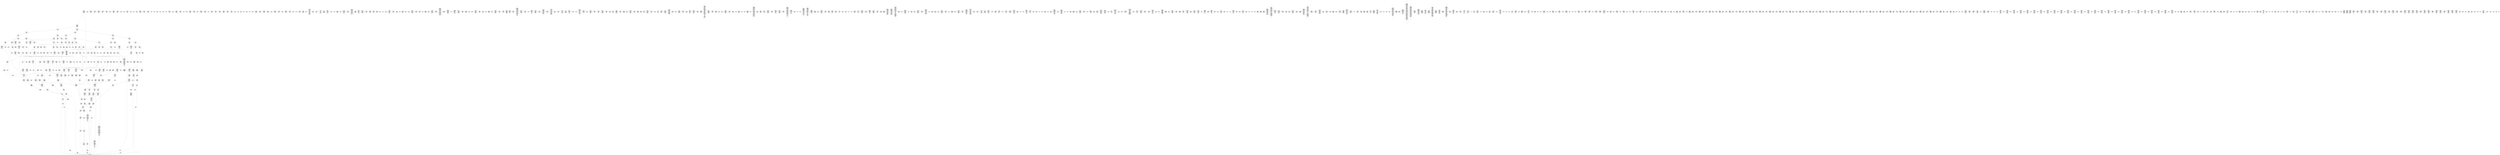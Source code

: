 /* Generated by GvGen v.1.0 (https://www.github.com/stricaud/gvgen) */

digraph G {
compound=true;
   node1 [label="[anywhere]"];
   node2 [label="# 0x0
PUSHX Data
PUSHX Data
MSTORE
PUSHX LogicData
CALLDATASIZE
LT
PUSHX Data
JUMPI
"];
   node3 [label="# 0xd
PUSHX Data
CALLDATALOAD
PUSHX BitData
SHR
PUSHX LogicData
GT
PUSHX Data
JUMPI
"];
   node4 [label="# 0x1e
PUSHX LogicData
GT
PUSHX Data
JUMPI
"];
   node5 [label="# 0x29
PUSHX LogicData
GT
PUSHX Data
JUMPI
"];
   node6 [label="# 0x34
PUSHX LogicData
EQ
PUSHX Data
JUMPI
"];
   node7 [label="# 0x3f
PUSHX LogicData
EQ
PUSHX Data
JUMPI
"];
   node8 [label="# 0x4a
PUSHX LogicData
EQ
PUSHX Data
JUMPI
"];
   node9 [label="# 0x55
PUSHX LogicData
EQ
PUSHX Data
JUMPI
"];
   node10 [label="# 0x60
PUSHX LogicData
EQ
PUSHX Data
JUMPI
"];
   node11 [label="# 0x6b
PUSHX Data
JUMP
"];
   node12 [label="# 0x6f
JUMPDEST
PUSHX LogicData
EQ
PUSHX Data
JUMPI
"];
   node13 [label="# 0x7b
PUSHX LogicData
EQ
PUSHX Data
JUMPI
"];
   node14 [label="# 0x86
PUSHX LogicData
EQ
PUSHX Data
JUMPI
"];
   node15 [label="# 0x91
PUSHX LogicData
EQ
PUSHX Data
JUMPI
"];
   node16 [label="# 0x9c
PUSHX Data
JUMP
"];
   node17 [label="# 0xa0
JUMPDEST
PUSHX LogicData
GT
PUSHX Data
JUMPI
"];
   node18 [label="# 0xac
PUSHX LogicData
EQ
PUSHX Data
JUMPI
"];
   node19 [label="# 0xb7
PUSHX LogicData
EQ
PUSHX Data
JUMPI
"];
   node20 [label="# 0xc2
PUSHX LogicData
EQ
PUSHX Data
JUMPI
"];
   node21 [label="# 0xcd
PUSHX LogicData
EQ
PUSHX Data
JUMPI
"];
   node22 [label="# 0xd8
PUSHX Data
JUMP
"];
   node23 [label="# 0xdc
JUMPDEST
PUSHX LogicData
EQ
PUSHX Data
JUMPI
"];
   node24 [label="# 0xe8
PUSHX LogicData
EQ
PUSHX Data
JUMPI
"];
   node25 [label="# 0xf3
PUSHX LogicData
EQ
PUSHX Data
JUMPI
"];
   node26 [label="# 0xfe
PUSHX LogicData
EQ
PUSHX Data
JUMPI
"];
   node27 [label="# 0x109
PUSHX Data
JUMP
"];
   node28 [label="# 0x10d
JUMPDEST
PUSHX LogicData
GT
PUSHX Data
JUMPI
"];
   node29 [label="# 0x119
PUSHX LogicData
GT
PUSHX Data
JUMPI
"];
   node30 [label="# 0x124
PUSHX LogicData
EQ
PUSHX Data
JUMPI
"];
   node31 [label="# 0x12f
PUSHX LogicData
EQ
PUSHX Data
JUMPI
"];
   node32 [label="# 0x13a
PUSHX LogicData
EQ
PUSHX Data
JUMPI
"];
   node33 [label="# 0x145
PUSHX LogicData
EQ
PUSHX Data
JUMPI
"];
   node34 [label="# 0x150
PUSHX Data
JUMP
"];
   node35 [label="# 0x154
JUMPDEST
PUSHX LogicData
EQ
PUSHX Data
JUMPI
"];
   node36 [label="# 0x160
PUSHX LogicData
EQ
PUSHX Data
JUMPI
"];
   node37 [label="# 0x16b
PUSHX LogicData
EQ
PUSHX Data
JUMPI
"];
   node38 [label="# 0x176
PUSHX LogicData
EQ
PUSHX Data
JUMPI
"];
   node39 [label="# 0x181
PUSHX Data
JUMP
"];
   node40 [label="# 0x185
JUMPDEST
PUSHX LogicData
GT
PUSHX Data
JUMPI
"];
   node41 [label="# 0x191
PUSHX LogicData
EQ
PUSHX Data
JUMPI
"];
   node42 [label="# 0x19c
PUSHX LogicData
EQ
PUSHX Data
JUMPI
"];
   node43 [label="# 0x1a7
PUSHX LogicData
EQ
PUSHX Data
JUMPI
"];
   node44 [label="# 0x1b2
PUSHX LogicData
EQ
PUSHX Data
JUMPI
"];
   node45 [label="# 0x1bd
PUSHX Data
JUMP
"];
   node46 [label="# 0x1c1
JUMPDEST
PUSHX LogicData
EQ
PUSHX Data
JUMPI
"];
   node47 [label="# 0x1cd
PUSHX LogicData
EQ
PUSHX Data
JUMPI
"];
   node48 [label="# 0x1d8
PUSHX LogicData
EQ
PUSHX Data
JUMPI
"];
   node49 [label="# 0x1e3
PUSHX LogicData
EQ
PUSHX Data
JUMPI
"];
   node50 [label="# 0x1ee
JUMPDEST
PUSHX Data
REVERT
"];
   node51 [label="# 0x1f3
JUMPDEST
CALLVALUE
ISZERO
PUSHX Data
JUMPI
"];
   node52 [label="# 0x1fb
PUSHX Data
REVERT
"];
   node53 [label="# 0x1ff
JUMPDEST
PUSHX Data
PUSHX ArithData
CALLDATASIZE
SUB
ADD
PUSHX Data
PUSHX Data
JUMP
"];
   node54 [label="# 0x215
JUMPDEST
PUSHX Data
JUMP
"];
   node55 [label="# 0x21a
JUMPDEST
PUSHX MemData
MLOAD
PUSHX Data
PUSHX Data
JUMP
"];
   node56 [label="# 0x227
JUMPDEST
PUSHX MemData
MLOAD
SUB
RETURN
"];
   node57 [label="# 0x230
JUMPDEST
CALLVALUE
ISZERO
PUSHX Data
JUMPI
"];
   node58 [label="# 0x238
PUSHX Data
REVERT
"];
   node59 [label="# 0x23c
JUMPDEST
PUSHX Data
PUSHX Data
JUMP
"];
   node60 [label="# 0x245
JUMPDEST
PUSHX MemData
MLOAD
PUSHX Data
PUSHX Data
JUMP
"];
   node61 [label="# 0x252
JUMPDEST
PUSHX MemData
MLOAD
SUB
RETURN
"];
   node62 [label="# 0x25b
JUMPDEST
CALLVALUE
ISZERO
PUSHX Data
JUMPI
"];
   node63 [label="# 0x263
PUSHX Data
REVERT
"];
   node64 [label="# 0x267
JUMPDEST
PUSHX Data
PUSHX Data
JUMP
"];
   node65 [label="# 0x270
JUMPDEST
PUSHX MemData
MLOAD
PUSHX Data
PUSHX Data
JUMP
"];
   node66 [label="# 0x27d
JUMPDEST
PUSHX MemData
MLOAD
SUB
RETURN
"];
   node67 [label="# 0x286
JUMPDEST
CALLVALUE
ISZERO
PUSHX Data
JUMPI
"];
   node68 [label="# 0x28e
PUSHX Data
REVERT
"];
   node69 [label="# 0x292
JUMPDEST
PUSHX Data
PUSHX ArithData
CALLDATASIZE
SUB
ADD
PUSHX Data
PUSHX Data
JUMP
"];
   node70 [label="# 0x2a8
JUMPDEST
PUSHX Data
JUMP
"];
   node71 [label="# 0x2ad
JUMPDEST
PUSHX MemData
MLOAD
PUSHX Data
PUSHX Data
JUMP
"];
   node72 [label="# 0x2ba
JUMPDEST
PUSHX MemData
MLOAD
SUB
RETURN
"];
   node73 [label="# 0x2c3
JUMPDEST
CALLVALUE
ISZERO
PUSHX Data
JUMPI
"];
   node74 [label="# 0x2cb
PUSHX Data
REVERT
"];
   node75 [label="# 0x2cf
JUMPDEST
PUSHX Data
PUSHX ArithData
CALLDATASIZE
SUB
ADD
PUSHX Data
PUSHX Data
JUMP
"];
   node76 [label="# 0x2e5
JUMPDEST
PUSHX Data
JUMP
"];
   node77 [label="# 0x2ea
JUMPDEST
STOP
"];
   node78 [label="# 0x2ec
JUMPDEST
CALLVALUE
ISZERO
PUSHX Data
JUMPI
"];
   node79 [label="# 0x2f4
PUSHX Data
REVERT
"];
   node80 [label="# 0x2f8
JUMPDEST
PUSHX Data
PUSHX Data
JUMP
"];
   node81 [label="# 0x301
JUMPDEST
PUSHX MemData
MLOAD
PUSHX Data
PUSHX Data
JUMP
"];
   node82 [label="# 0x30e
JUMPDEST
PUSHX MemData
MLOAD
SUB
RETURN
"];
   node83 [label="# 0x317
JUMPDEST
CALLVALUE
ISZERO
PUSHX Data
JUMPI
"];
   node84 [label="# 0x31f
PUSHX Data
REVERT
"];
   node85 [label="# 0x323
JUMPDEST
PUSHX Data
PUSHX ArithData
CALLDATASIZE
SUB
ADD
PUSHX Data
PUSHX Data
JUMP
"];
   node86 [label="# 0x339
JUMPDEST
PUSHX Data
JUMP
"];
   node87 [label="# 0x33e
JUMPDEST
STOP
"];
   node88 [label="# 0x340
JUMPDEST
CALLVALUE
ISZERO
PUSHX Data
JUMPI
"];
   node89 [label="# 0x348
PUSHX Data
REVERT
"];
   node90 [label="# 0x34c
JUMPDEST
PUSHX Data
PUSHX ArithData
CALLDATASIZE
SUB
ADD
PUSHX Data
PUSHX Data
JUMP
"];
   node91 [label="# 0x362
JUMPDEST
PUSHX Data
JUMP
"];
   node92 [label="# 0x367
JUMPDEST
PUSHX MemData
MLOAD
PUSHX Data
PUSHX Data
JUMP
"];
   node93 [label="# 0x374
JUMPDEST
PUSHX MemData
MLOAD
SUB
RETURN
"];
   node94 [label="# 0x37d
JUMPDEST
CALLVALUE
ISZERO
PUSHX Data
JUMPI
"];
   node95 [label="# 0x385
PUSHX Data
REVERT
"];
   node96 [label="# 0x389
JUMPDEST
PUSHX Data
PUSHX Data
JUMP
"];
   node97 [label="# 0x392
JUMPDEST
PUSHX MemData
MLOAD
PUSHX Data
PUSHX Data
JUMP
"];
   node98 [label="# 0x39f
JUMPDEST
PUSHX MemData
MLOAD
SUB
RETURN
"];
   node99 [label="# 0x3a8
JUMPDEST
CALLVALUE
ISZERO
PUSHX Data
JUMPI
"];
   node100 [label="# 0x3b0
PUSHX Data
REVERT
"];
   node101 [label="# 0x3b4
JUMPDEST
PUSHX Data
PUSHX Data
JUMP
"];
   node102 [label="# 0x3bd
JUMPDEST
STOP
"];
   node103 [label="# 0x3bf
JUMPDEST
CALLVALUE
ISZERO
PUSHX Data
JUMPI
"];
   node104 [label="# 0x3c7
PUSHX Data
REVERT
"];
   node105 [label="# 0x3cb
JUMPDEST
PUSHX Data
PUSHX Data
JUMP
"];
   node106 [label="# 0x3d4
JUMPDEST
STOP
"];
   node107 [label="# 0x3d6
JUMPDEST
CALLVALUE
ISZERO
PUSHX Data
JUMPI
"];
   node108 [label="# 0x3de
PUSHX Data
REVERT
"];
   node109 [label="# 0x3e2
JUMPDEST
PUSHX Data
PUSHX ArithData
CALLDATASIZE
SUB
ADD
PUSHX Data
PUSHX Data
JUMP
"];
   node110 [label="# 0x3f8
JUMPDEST
PUSHX Data
JUMP
"];
   node111 [label="# 0x3fd
JUMPDEST
STOP
"];
   node112 [label="# 0x3ff
JUMPDEST
CALLVALUE
ISZERO
PUSHX Data
JUMPI
"];
   node113 [label="# 0x407
PUSHX Data
REVERT
"];
   node114 [label="# 0x40b
JUMPDEST
PUSHX Data
PUSHX ArithData
CALLDATASIZE
SUB
ADD
PUSHX Data
PUSHX Data
JUMP
"];
   node115 [label="# 0x421
JUMPDEST
PUSHX Data
JUMP
"];
   node116 [label="# 0x426
JUMPDEST
STOP
"];
   node117 [label="# 0x428
JUMPDEST
CALLVALUE
ISZERO
PUSHX Data
JUMPI
"];
   node118 [label="# 0x430
PUSHX Data
REVERT
"];
   node119 [label="# 0x434
JUMPDEST
PUSHX Data
PUSHX Data
JUMP
"];
   node120 [label="# 0x43d
JUMPDEST
PUSHX MemData
MLOAD
PUSHX Data
PUSHX Data
JUMP
"];
   node121 [label="# 0x44a
JUMPDEST
PUSHX MemData
MLOAD
SUB
RETURN
"];
   node122 [label="# 0x453
JUMPDEST
CALLVALUE
ISZERO
PUSHX Data
JUMPI
"];
   node123 [label="# 0x45b
PUSHX Data
REVERT
"];
   node124 [label="# 0x45f
JUMPDEST
PUSHX Data
PUSHX ArithData
CALLDATASIZE
SUB
ADD
PUSHX Data
PUSHX Data
JUMP
"];
   node125 [label="# 0x475
JUMPDEST
PUSHX Data
JUMP
"];
   node126 [label="# 0x47a
JUMPDEST
PUSHX MemData
MLOAD
PUSHX Data
PUSHX Data
JUMP
"];
   node127 [label="# 0x487
JUMPDEST
PUSHX MemData
MLOAD
SUB
RETURN
"];
   node128 [label="# 0x490
JUMPDEST
CALLVALUE
ISZERO
PUSHX Data
JUMPI
"];
   node129 [label="# 0x498
PUSHX Data
REVERT
"];
   node130 [label="# 0x49c
JUMPDEST
PUSHX Data
PUSHX Data
JUMP
"];
   node131 [label="# 0x4a5
JUMPDEST
STOP
"];
   node132 [label="# 0x4a7
JUMPDEST
CALLVALUE
ISZERO
PUSHX Data
JUMPI
"];
   node133 [label="# 0x4af
PUSHX Data
REVERT
"];
   node134 [label="# 0x4b3
JUMPDEST
PUSHX Data
PUSHX ArithData
CALLDATASIZE
SUB
ADD
PUSHX Data
PUSHX Data
JUMP
"];
   node135 [label="# 0x4c9
JUMPDEST
PUSHX Data
JUMP
"];
   node136 [label="# 0x4ce
JUMPDEST
PUSHX MemData
MLOAD
PUSHX Data
PUSHX Data
JUMP
"];
   node137 [label="# 0x4db
JUMPDEST
PUSHX MemData
MLOAD
SUB
RETURN
"];
   node138 [label="# 0x4e4
JUMPDEST
CALLVALUE
ISZERO
PUSHX Data
JUMPI
"];
   node139 [label="# 0x4ec
PUSHX Data
REVERT
"];
   node140 [label="# 0x4f0
JUMPDEST
PUSHX Data
PUSHX ArithData
CALLDATASIZE
SUB
ADD
PUSHX Data
PUSHX Data
JUMP
"];
   node141 [label="# 0x506
JUMPDEST
PUSHX Data
JUMP
"];
   node142 [label="# 0x50b
JUMPDEST
PUSHX MemData
MLOAD
PUSHX Data
PUSHX Data
JUMP
"];
   node143 [label="# 0x518
JUMPDEST
PUSHX MemData
MLOAD
SUB
RETURN
"];
   node144 [label="# 0x521
JUMPDEST
CALLVALUE
ISZERO
PUSHX Data
JUMPI
"];
   node145 [label="# 0x529
PUSHX Data
REVERT
"];
   node146 [label="# 0x52d
JUMPDEST
PUSHX Data
PUSHX Data
JUMP
"];
   node147 [label="# 0x536
JUMPDEST
STOP
"];
   node148 [label="# 0x538
JUMPDEST
CALLVALUE
ISZERO
PUSHX Data
JUMPI
"];
   node149 [label="# 0x540
PUSHX Data
REVERT
"];
   node150 [label="# 0x544
JUMPDEST
PUSHX Data
PUSHX Data
JUMP
"];
   node151 [label="# 0x54d
JUMPDEST
PUSHX MemData
MLOAD
PUSHX Data
PUSHX Data
JUMP
"];
   node152 [label="# 0x55a
JUMPDEST
PUSHX MemData
MLOAD
SUB
RETURN
"];
   node153 [label="# 0x563
JUMPDEST
CALLVALUE
ISZERO
PUSHX Data
JUMPI
"];
   node154 [label="# 0x56b
PUSHX Data
REVERT
"];
   node155 [label="# 0x56f
JUMPDEST
PUSHX Data
PUSHX Data
JUMP
"];
   node156 [label="# 0x578
JUMPDEST
PUSHX MemData
MLOAD
PUSHX Data
PUSHX Data
JUMP
"];
   node157 [label="# 0x585
JUMPDEST
PUSHX MemData
MLOAD
SUB
RETURN
"];
   node158 [label="# 0x58e
JUMPDEST
CALLVALUE
ISZERO
PUSHX Data
JUMPI
"];
   node159 [label="# 0x596
PUSHX Data
REVERT
"];
   node160 [label="# 0x59a
JUMPDEST
PUSHX Data
PUSHX Data
JUMP
"];
   node161 [label="# 0x5a3
JUMPDEST
PUSHX MemData
MLOAD
PUSHX Data
PUSHX Data
JUMP
"];
   node162 [label="# 0x5b0
JUMPDEST
PUSHX MemData
MLOAD
SUB
RETURN
"];
   node163 [label="# 0x5b9
JUMPDEST
CALLVALUE
ISZERO
PUSHX Data
JUMPI
"];
   node164 [label="# 0x5c1
PUSHX Data
REVERT
"];
   node165 [label="# 0x5c5
JUMPDEST
PUSHX Data
PUSHX Data
JUMP
"];
   node166 [label="# 0x5ce
JUMPDEST
PUSHX MemData
MLOAD
PUSHX Data
PUSHX Data
JUMP
"];
   node167 [label="# 0x5db
JUMPDEST
PUSHX MemData
MLOAD
SUB
RETURN
"];
   node168 [label="# 0x5e4
JUMPDEST
CALLVALUE
ISZERO
PUSHX Data
JUMPI
"];
   node169 [label="# 0x5ec
PUSHX Data
REVERT
"];
   node170 [label="# 0x5f0
JUMPDEST
PUSHX Data
PUSHX Data
JUMP
"];
   node171 [label="# 0x5f9
JUMPDEST
PUSHX MemData
MLOAD
PUSHX Data
PUSHX Data
JUMP
"];
   node172 [label="# 0x606
JUMPDEST
PUSHX MemData
MLOAD
SUB
RETURN
"];
   node173 [label="# 0x60f
JUMPDEST
PUSHX Data
PUSHX ArithData
CALLDATASIZE
SUB
ADD
PUSHX Data
PUSHX Data
JUMP
"];
   node174 [label="# 0x624
JUMPDEST
PUSHX Data
JUMP
"];
   node175 [label="# 0x629
JUMPDEST
STOP
"];
   node176 [label="# 0x62b
JUMPDEST
CALLVALUE
ISZERO
PUSHX Data
JUMPI
"];
   node177 [label="# 0x633
PUSHX Data
REVERT
"];
   node178 [label="# 0x637
JUMPDEST
PUSHX Data
PUSHX ArithData
CALLDATASIZE
SUB
ADD
PUSHX Data
PUSHX Data
JUMP
"];
   node179 [label="# 0x64d
JUMPDEST
PUSHX Data
JUMP
"];
   node180 [label="# 0x652
JUMPDEST
STOP
"];
   node181 [label="# 0x654
JUMPDEST
CALLVALUE
ISZERO
PUSHX Data
JUMPI
"];
   node182 [label="# 0x65c
PUSHX Data
REVERT
"];
   node183 [label="# 0x660
JUMPDEST
PUSHX Data
PUSHX ArithData
CALLDATASIZE
SUB
ADD
PUSHX Data
PUSHX Data
JUMP
"];
   node184 [label="# 0x676
JUMPDEST
PUSHX Data
JUMP
"];
   node185 [label="# 0x67b
JUMPDEST
STOP
"];
   node186 [label="# 0x67d
JUMPDEST
CALLVALUE
ISZERO
PUSHX Data
JUMPI
"];
   node187 [label="# 0x685
PUSHX Data
REVERT
"];
   node188 [label="# 0x689
JUMPDEST
PUSHX Data
PUSHX ArithData
CALLDATASIZE
SUB
ADD
PUSHX Data
PUSHX Data
JUMP
"];
   node189 [label="# 0x69f
JUMPDEST
PUSHX Data
JUMP
"];
   node190 [label="# 0x6a4
JUMPDEST
PUSHX MemData
MLOAD
PUSHX Data
PUSHX Data
JUMP
"];
   node191 [label="# 0x6b1
JUMPDEST
PUSHX MemData
MLOAD
SUB
RETURN
"];
   node192 [label="# 0x6ba
JUMPDEST
CALLVALUE
ISZERO
PUSHX Data
JUMPI
"];
   node193 [label="# 0x6c2
PUSHX Data
REVERT
"];
   node194 [label="# 0x6c6
JUMPDEST
PUSHX Data
PUSHX Data
JUMP
"];
   node195 [label="# 0x6cf
JUMPDEST
PUSHX MemData
MLOAD
PUSHX Data
PUSHX Data
JUMP
"];
   node196 [label="# 0x6dc
JUMPDEST
PUSHX MemData
MLOAD
SUB
RETURN
"];
   node197 [label="# 0x6e5
JUMPDEST
CALLVALUE
ISZERO
PUSHX Data
JUMPI
"];
   node198 [label="# 0x6ed
PUSHX Data
REVERT
"];
   node199 [label="# 0x6f1
JUMPDEST
PUSHX Data
PUSHX ArithData
CALLDATASIZE
SUB
ADD
PUSHX Data
PUSHX Data
JUMP
"];
   node200 [label="# 0x707
JUMPDEST
PUSHX Data
JUMP
"];
   node201 [label="# 0x70c
JUMPDEST
PUSHX MemData
MLOAD
PUSHX Data
PUSHX Data
JUMP
"];
   node202 [label="# 0x719
JUMPDEST
PUSHX MemData
MLOAD
SUB
RETURN
"];
   node203 [label="# 0x722
JUMPDEST
CALLVALUE
ISZERO
PUSHX Data
JUMPI
"];
   node204 [label="# 0x72a
PUSHX Data
REVERT
"];
   node205 [label="# 0x72e
JUMPDEST
PUSHX Data
PUSHX ArithData
CALLDATASIZE
SUB
ADD
PUSHX Data
PUSHX Data
JUMP
"];
   node206 [label="# 0x744
JUMPDEST
PUSHX Data
JUMP
"];
   node207 [label="# 0x749
JUMPDEST
PUSHX MemData
MLOAD
PUSHX Data
PUSHX Data
JUMP
"];
   node208 [label="# 0x756
JUMPDEST
PUSHX MemData
MLOAD
SUB
RETURN
"];
   node209 [label="# 0x75f
JUMPDEST
CALLVALUE
ISZERO
PUSHX Data
JUMPI
"];
   node210 [label="# 0x767
PUSHX Data
REVERT
"];
   node211 [label="# 0x76b
JUMPDEST
PUSHX Data
PUSHX ArithData
CALLDATASIZE
SUB
ADD
PUSHX Data
PUSHX Data
JUMP
"];
   node212 [label="# 0x781
JUMPDEST
PUSHX Data
JUMP
"];
   node213 [label="# 0x786
JUMPDEST
STOP
"];
   node214 [label="# 0x788
JUMPDEST
CALLVALUE
ISZERO
PUSHX Data
JUMPI
"];
   node215 [label="# 0x790
PUSHX Data
REVERT
"];
   node216 [label="# 0x794
JUMPDEST
PUSHX Data
PUSHX Data
JUMP
"];
   node217 [label="# 0x79d
JUMPDEST
PUSHX MemData
MLOAD
PUSHX Data
PUSHX Data
JUMP
"];
   node218 [label="# 0x7aa
JUMPDEST
PUSHX MemData
MLOAD
SUB
RETURN
"];
   node219 [label="# 0x7b3
JUMPDEST
PUSHX Data
PUSHX Data
PUSHX Data
JUMP
"];
   node220 [label="# 0x7be
JUMPDEST
JUMP
"];
   node221 [label="# 0x7c5
JUMPDEST
PUSHX Data
PUSHX StorData
SLOAD
PUSHX Data
PUSHX Data
JUMP
"];
   node222 [label="# 0x7d4
JUMPDEST
PUSHX ArithData
ADD
PUSHX ArithData
DIV
MUL
PUSHX ArithData
ADD
PUSHX MemData
MLOAD
ADD
PUSHX Data
MSTORE
MSTORE
PUSHX ArithData
ADD
SLOAD
PUSHX Data
PUSHX Data
JUMP
"];
   node223 [label="# 0x800
JUMPDEST
ISZERO
PUSHX Data
JUMPI
"];
   node224 [label="# 0x807
PUSHX LogicData
LT
PUSHX Data
JUMPI
"];
   node225 [label="# 0x80f
PUSHX ArithData
SLOAD
DIV
MUL
MSTORE
PUSHX ArithData
ADD
PUSHX Data
JUMP
"];
   node226 [label="# 0x822
JUMPDEST
ADD
PUSHX Data
MSTORE
PUSHX Data
PUSHX Data
SHA3
"];
   node227 [label="# 0x830
JUMPDEST
SLOAD
MSTORE
PUSHX ArithData
ADD
PUSHX ArithData
ADD
GT
PUSHX Data
JUMPI
"];
   node228 [label="# 0x844
SUB
PUSHX BitData
AND
ADD
"];
   node229 [label="# 0x84d
JUMPDEST
JUMP
"];
   node230 [label="# 0x857
JUMPDEST
PUSHX StorData
PUSHX ArithData
SLOAD
PUSHX ArithData
EXP
DIV
PUSHX BitData
AND
JUMP
"];
   node231 [label="# 0x87d
JUMPDEST
PUSHX Data
PUSHX Data
PUSHX Data
JUMP
"];
   node232 [label="# 0x888
JUMPDEST
PUSHX Data
JUMPI
"];
   node233 [label="# 0x88d
PUSHX MemData
MLOAD
PUSHX Data
MSTORE
PUSHX ArithData
ADD
PUSHX Data
PUSHX Data
JUMP
"];
   node234 [label="# 0x8be
JUMPDEST
PUSHX MemData
MLOAD
SUB
REVERT
"];
   node235 [label="# 0x8c7
JUMPDEST
PUSHX Data
PUSHX ArithData
MSTORE
PUSHX ArithData
ADD
MSTORE
PUSHX ArithData
ADD
PUSHX Data
SHA3
PUSHX ArithData
SLOAD
PUSHX ArithData
EXP
DIV
PUSHX BitData
AND
JUMP
"];
   node236 [label="# 0x902
JUMPDEST
PUSHX Data
PUSHX Data
PUSHX Data
JUMP
"];
   node237 [label="# 0x90d
JUMPDEST
PUSHX BitData
AND
PUSHX BitData
AND
EQ
ISZERO
PUSHX Data
JUMPI
"];
   node238 [label="# 0x944
PUSHX MemData
MLOAD
PUSHX Data
MSTORE
PUSHX ArithData
ADD
PUSHX Data
PUSHX Data
JUMP
"];
   node239 [label="# 0x975
JUMPDEST
PUSHX MemData
MLOAD
SUB
REVERT
"];
   node240 [label="# 0x97e
JUMPDEST
PUSHX BitData
AND
PUSHX Data
PUSHX Data
JUMP
"];
   node241 [label="# 0x99d
JUMPDEST
PUSHX BitData
AND
EQ
PUSHX Data
JUMPI
"];
   node242 [label="# 0x9ba
PUSHX Data
PUSHX Data
PUSHX Data
JUMP
"];
   node243 [label="# 0x9c6
JUMPDEST
PUSHX Data
JUMP
"];
   node244 [label="# 0x9cb
JUMPDEST
"];
   node245 [label="# 0x9cc
JUMPDEST
PUSHX Data
JUMPI
"];
   node246 [label="# 0x9d1
PUSHX MemData
MLOAD
PUSHX Data
MSTORE
PUSHX ArithData
ADD
PUSHX Data
PUSHX Data
JUMP
"];
   node247 [label="# 0xa02
JUMPDEST
PUSHX MemData
MLOAD
SUB
REVERT
"];
   node248 [label="# 0xa0b
JUMPDEST
PUSHX Data
PUSHX Data
JUMP
"];
   node249 [label="# 0xa15
JUMPDEST
JUMP
"];
   node250 [label="# 0xa1a
JUMPDEST
PUSHX Data
PUSHX StorData
SLOAD
JUMP
"];
   node251 [label="# 0xa27
JUMPDEST
PUSHX Data
PUSHX Data
PUSHX Data
JUMP
"];
   node252 [label="# 0xa32
JUMPDEST
PUSHX Data
JUMP
"];
   node253 [label="# 0xa38
JUMPDEST
PUSHX Data
JUMPI
"];
   node254 [label="# 0xa3d
PUSHX MemData
MLOAD
PUSHX Data
MSTORE
PUSHX ArithData
ADD
PUSHX Data
PUSHX Data
JUMP
"];
   node255 [label="# 0xa6e
JUMPDEST
PUSHX MemData
MLOAD
SUB
REVERT
"];
   node256 [label="# 0xa77
JUMPDEST
PUSHX Data
PUSHX Data
JUMP
"];
   node257 [label="# 0xa82
JUMPDEST
JUMP
"];
   node258 [label="# 0xa87
JUMPDEST
PUSHX Data
PUSHX Data
PUSHX Data
JUMP
"];
   node259 [label="# 0xa92
JUMPDEST
LT
PUSHX Data
JUMPI
"];
   node260 [label="# 0xa99
PUSHX MemData
MLOAD
PUSHX Data
MSTORE
PUSHX ArithData
ADD
PUSHX Data
PUSHX Data
JUMP
"];
   node261 [label="# 0xaca
JUMPDEST
PUSHX MemData
MLOAD
SUB
REVERT
"];
   node262 [label="# 0xad3
JUMPDEST
PUSHX Data
PUSHX ArithData
PUSHX BitData
AND
PUSHX BitData
AND
MSTORE
PUSHX ArithData
ADD
MSTORE
PUSHX ArithData
ADD
PUSHX Data
SHA3
PUSHX ArithData
MSTORE
PUSHX ArithData
ADD
MSTORE
PUSHX ArithData
ADD
PUSHX Data
SHA3
SLOAD
JUMP
"];
   node263 [label="# 0xb2c
JUMPDEST
PUSHX Data
JUMP
"];
   node264 [label="# 0xb32
JUMPDEST
PUSHX StorData
PUSHX ArithData
SLOAD
PUSHX ArithData
EXP
DIV
PUSHX BitData
AND
PUSHX BitData
AND
PUSHX ArithData
SELFBALANCE
ISZERO
MUL
PUSHX MemData
MLOAD
PUSHX Data
PUSHX MemData
MLOAD
SUB
CALL
ISZERO
ISZERO
PUSHX Data
JUMPI
"];
   node265 [label="# 0xb91
RETURNDATASIZE
PUSHX Data
RETURNDATACOPY
RETURNDATASIZE
PUSHX Data
REVERT
"];
   node266 [label="# 0xb9a
JUMPDEST
JUMP
"];
   node267 [label="# 0xb9d
JUMPDEST
PUSHX Data
PUSHX Data
JUMP
"];
   node268 [label="# 0xba5
JUMPDEST
PUSHX BitData
AND
PUSHX Data
PUSHX Data
JUMP
"];
   node269 [label="# 0xbc3
JUMPDEST
PUSHX BitData
AND
EQ
PUSHX Data
JUMPI
"];
   node270 [label="# 0xbdf
PUSHX MemData
MLOAD
PUSHX Data
MSTORE
PUSHX ArithData
ADD
PUSHX Data
PUSHX Data
JUMP
"];
   node271 [label="# 0xc10
JUMPDEST
PUSHX MemData
MLOAD
SUB
REVERT
"];
   node272 [label="# 0xc19
JUMPDEST
PUSHX StorData
PUSHX ArithData
SLOAD
PUSHX ArithData
EXP
DIV
PUSHX BitData
AND
ISZERO
PUSHX StorData
PUSHX ArithData
PUSHX ArithData
EXP
SLOAD
PUSHX ArithData
MUL
NOT
AND
ISZERO
ISZERO
MUL
OR
SSTORE
JUMP
"];
   node273 [label="# 0xc45
JUMPDEST
PUSHX Data
PUSHX MemData
MLOAD
PUSHX ArithData
ADD
PUSHX Data
MSTORE
PUSHX Data
MSTORE
PUSHX Data
JUMP
"];
   node274 [label="# 0xc60
JUMPDEST
JUMP
"];
   node275 [label="# 0xc65
JUMPDEST
PUSHX StorData
PUSHX ArithData
SLOAD
PUSHX ArithData
EXP
DIV
PUSHX BitData
AND
PUSHX Data
JUMPI
"];
   node276 [label="# 0xc7a
PUSHX MemData
MLOAD
PUSHX Data
MSTORE
PUSHX ArithData
ADD
PUSHX Data
PUSHX Data
JUMP
"];
   node277 [label="# 0xcab
JUMPDEST
PUSHX MemData
MLOAD
SUB
REVERT
"];
   node278 [label="# 0xcb4
JUMPDEST
PUSHX Data
PUSHX Data
PUSHX Data
JUMP
"];
   node279 [label="# 0xcbf
JUMPDEST
PUSHX Data
JUMP
"];
   node280 [label="# 0xcc5
JUMPDEST
PUSHX Data
JUMPI
"];
   node281 [label="# 0xcca
PUSHX MemData
MLOAD
PUSHX Data
MSTORE
PUSHX ArithData
ADD
PUSHX Data
PUSHX Data
JUMP
"];
   node282 [label="# 0xcfb
JUMPDEST
PUSHX MemData
MLOAD
SUB
REVERT
"];
   node283 [label="# 0xd04
JUMPDEST
PUSHX Data
PUSHX Data
JUMP
"];
   node284 [label="# 0xd0d
JUMPDEST
JUMP
"];
   node285 [label="# 0xd10
JUMPDEST
PUSHX StorData
PUSHX ArithData
SLOAD
PUSHX ArithData
EXP
DIV
PUSHX BitData
AND
JUMP
"];
   node286 [label="# 0xd23
JUMPDEST
PUSHX Data
PUSHX Data
PUSHX Data
JUMP
"];
   node287 [label="# 0xd2d
JUMPDEST
LT
PUSHX Data
JUMPI
"];
   node288 [label="# 0xd34
PUSHX MemData
MLOAD
PUSHX Data
MSTORE
PUSHX ArithData
ADD
PUSHX Data
PUSHX Data
JUMP
"];
   node289 [label="# 0xd65
JUMPDEST
PUSHX MemData
MLOAD
SUB
REVERT
"];
   node290 [label="# 0xd6e
JUMPDEST
PUSHX StorData
SLOAD
LT
PUSHX Data
JUMPI
"];
   node291 [label="# 0xd7a
PUSHX Data
PUSHX Data
MSTORE
PUSHX Data
PUSHX Data
MSTORE
PUSHX Data
PUSHX Data
REVERT
"];
   node292 [label="# 0xda8
JUMPDEST
PUSHX Data
MSTORE
PUSHX Data
PUSHX Data
SHA3
ADD
SLOAD
JUMP
"];
   node293 [label="# 0xdba
JUMPDEST
PUSHX Data
PUSHX Data
JUMP
"];
   node294 [label="# 0xdc2
JUMPDEST
PUSHX BitData
AND
PUSHX Data
PUSHX Data
JUMP
"];
   node295 [label="# 0xde0
JUMPDEST
PUSHX BitData
AND
EQ
PUSHX Data
JUMPI
"];
   node296 [label="# 0xdfc
PUSHX MemData
MLOAD
PUSHX Data
MSTORE
PUSHX ArithData
ADD
PUSHX Data
PUSHX Data
JUMP
"];
   node297 [label="# 0xe2d
JUMPDEST
PUSHX MemData
MLOAD
SUB
REVERT
"];
   node298 [label="# 0xe36
JUMPDEST
PUSHX StorData
PUSHX ArithData
SLOAD
PUSHX ArithData
EXP
DIV
PUSHX BitData
AND
ISZERO
PUSHX StorData
PUSHX ArithData
PUSHX ArithData
EXP
SLOAD
PUSHX ArithData
MUL
NOT
AND
ISZERO
ISZERO
MUL
OR
SSTORE
JUMP
"];
   node299 [label="# 0xe62
JUMPDEST
PUSHX Data
PUSHX Data
PUSHX ArithData
MSTORE
PUSHX ArithData
ADD
MSTORE
PUSHX ArithData
ADD
PUSHX Data
SHA3
PUSHX ArithData
SLOAD
PUSHX ArithData
EXP
DIV
PUSHX BitData
AND
PUSHX BitData
PUSHX BitData
AND
PUSHX BitData
AND
EQ
ISZERO
PUSHX Data
JUMPI
"];
   node300 [label="# 0xed1
PUSHX MemData
MLOAD
PUSHX Data
MSTORE
PUSHX ArithData
ADD
PUSHX Data
PUSHX Data
JUMP
"];
   node301 [label="# 0xf02
JUMPDEST
PUSHX MemData
MLOAD
SUB
REVERT
"];
   node302 [label="# 0xf0b
JUMPDEST
JUMP
"];
   node303 [label="# 0xf14
JUMPDEST
PUSHX BitData
PUSHX BitData
AND
PUSHX BitData
AND
EQ
ISZERO
PUSHX Data
JUMPI
"];
   node304 [label="# 0xf4b
PUSHX MemData
MLOAD
PUSHX Data
MSTORE
PUSHX ArithData
ADD
PUSHX Data
PUSHX Data
JUMP
"];
   node305 [label="# 0xf7c
JUMPDEST
PUSHX MemData
MLOAD
SUB
REVERT
"];
   node306 [label="# 0xf85
JUMPDEST
PUSHX Data
PUSHX ArithData
PUSHX BitData
AND
PUSHX BitData
AND
MSTORE
PUSHX ArithData
ADD
MSTORE
PUSHX ArithData
ADD
PUSHX Data
SHA3
SLOAD
JUMP
"];
   node307 [label="# 0xfcc
JUMPDEST
PUSHX Data
PUSHX Data
JUMP
"];
   node308 [label="# 0xfd4
JUMPDEST
PUSHX BitData
AND
PUSHX Data
PUSHX Data
JUMP
"];
   node309 [label="# 0xff2
JUMPDEST
PUSHX BitData
AND
EQ
PUSHX Data
JUMPI
"];
   node310 [label="# 0x100e
PUSHX MemData
MLOAD
PUSHX Data
MSTORE
PUSHX ArithData
ADD
PUSHX Data
PUSHX Data
JUMP
"];
   node311 [label="# 0x103f
JUMPDEST
PUSHX MemData
MLOAD
SUB
REVERT
"];
   node312 [label="# 0x1048
JUMPDEST
PUSHX BitData
PUSHX BitData
AND
PUSHX StorData
PUSHX ArithData
SLOAD
PUSHX ArithData
EXP
DIV
PUSHX BitData
AND
PUSHX BitData
AND
PUSHX Data
PUSHX MemData
MLOAD
PUSHX MemData
MLOAD
SUB
LOGX
PUSHX BitData
PUSHX StorData
PUSHX ArithData
PUSHX ArithData
EXP
SLOAD
PUSHX ArithData
MUL
NOT
AND
PUSHX BitData
AND
MUL
OR
SSTORE
JUMP
"];
   node313 [label="# 0x1109
JUMPDEST
PUSHX Data
JUMP
"];
   node314 [label="# 0x1115
JUMPDEST
PUSHX MemData
MLOAD
PUSHX ArithData
ADD
PUSHX Data
MSTORE
PUSHX Data
MSTORE
PUSHX ArithData
ADD
PUSHX Data
PUSHX Data
CODECOPY
JUMP
"];
   node315 [label="# 0x1131
JUMPDEST
PUSHX Data
PUSHX StorData
PUSHX ArithData
SLOAD
PUSHX ArithData
EXP
DIV
PUSHX BitData
AND
JUMP
"];
   node316 [label="# 0x115b
JUMPDEST
PUSHX Data
PUSHX StorData
SLOAD
PUSHX Data
PUSHX Data
JUMP
"];
   node317 [label="# 0x116a
JUMPDEST
PUSHX ArithData
ADD
PUSHX ArithData
DIV
MUL
PUSHX ArithData
ADD
PUSHX MemData
MLOAD
ADD
PUSHX Data
MSTORE
MSTORE
PUSHX ArithData
ADD
SLOAD
PUSHX Data
PUSHX Data
JUMP
"];
   node318 [label="# 0x1196
JUMPDEST
ISZERO
PUSHX Data
JUMPI
"];
   node319 [label="# 0x119d
PUSHX LogicData
LT
PUSHX Data
JUMPI
"];
   node320 [label="# 0x11a5
PUSHX ArithData
SLOAD
DIV
MUL
MSTORE
PUSHX ArithData
ADD
PUSHX Data
JUMP
"];
   node321 [label="# 0x11b8
JUMPDEST
ADD
PUSHX Data
MSTORE
PUSHX Data
PUSHX Data
SHA3
"];
   node322 [label="# 0x11c6
JUMPDEST
SLOAD
MSTORE
PUSHX ArithData
ADD
PUSHX ArithData
ADD
GT
PUSHX Data
JUMPI
"];
   node323 [label="# 0x11da
SUB
PUSHX BitData
AND
ADD
"];
   node324 [label="# 0x11e3
JUMPDEST
JUMP
"];
   node325 [label="# 0x11ed
JUMPDEST
PUSHX StorData
PUSHX ArithData
SLOAD
PUSHX ArithData
EXP
DIV
PUSHX BitData
AND
JUMP
"];
   node326 [label="# 0x1200
JUMPDEST
PUSHX StorData
PUSHX ArithData
SLOAD
PUSHX ArithData
EXP
DIV
PUSHX BitData
AND
PUSHX BitData
AND
CALLER
PUSHX BitData
AND
EQ
PUSHX Data
JUMPI
"];
   node327 [label="# 0x1257
PUSHX StorData
PUSHX ArithData
SLOAD
PUSHX ArithData
EXP
DIV
PUSHX BitData
AND
"];
   node328 [label="# 0x1268
JUMPDEST
PUSHX Data
JUMPI
"];
   node329 [label="# 0x126d
PUSHX MemData
MLOAD
PUSHX Data
MSTORE
PUSHX ArithData
ADD
PUSHX Data
PUSHX Data
JUMP
"];
   node330 [label="# 0x129e
JUMPDEST
PUSHX MemData
MLOAD
SUB
REVERT
"];
   node331 [label="# 0x12a7
JUMPDEST
PUSHX LogicData
GT
ISZERO
PUSHX Data
JUMPI
"];
   node332 [label="# 0x12b1
PUSHX MemData
MLOAD
PUSHX Data
MSTORE
PUSHX ArithData
ADD
PUSHX Data
PUSHX Data
JUMP
"];
   node333 [label="# 0x12e2
JUMPDEST
PUSHX MemData
MLOAD
SUB
REVERT
"];
   node334 [label="# 0x12eb
JUMPDEST
PUSHX Data
PUSHX Data
JUMP
"];
   node335 [label="# 0x12f4
JUMPDEST
CALLVALUE
EQ
PUSHX Data
JUMPI
"];
   node336 [label="# 0x12fb
PUSHX MemData
MLOAD
PUSHX Data
MSTORE
PUSHX ArithData
ADD
PUSHX Data
PUSHX Data
JUMP
"];
   node337 [label="# 0x132c
JUMPDEST
PUSHX MemData
MLOAD
SUB
REVERT
"];
   node338 [label="# 0x1335
JUMPDEST
PUSHX Data
PUSHX Data
PUSHX Data
JUMP
"];
   node339 [label="# 0x1340
JUMPDEST
LT
PUSHX Data
JUMPI
"];
   node340 [label="# 0x1346
PUSHX MemData
MLOAD
PUSHX Data
MSTORE
PUSHX ArithData
ADD
PUSHX Data
PUSHX Data
JUMP
"];
   node341 [label="# 0x1377
JUMPDEST
PUSHX MemData
MLOAD
SUB
REVERT
"];
   node342 [label="# 0x1380
JUMPDEST
PUSHX Data
PUSHX Data
PUSHX Data
JUMP
"];
   node343 [label="# 0x138c
JUMPDEST
PUSHX Data
PUSHX Data
JUMP
"];
   node344 [label="# 0x1396
JUMPDEST
GT
ISZERO
PUSHX Data
JUMPI
"];
   node345 [label="# 0x139d
PUSHX MemData
MLOAD
PUSHX Data
MSTORE
PUSHX ArithData
ADD
PUSHX Data
PUSHX Data
JUMP
"];
   node346 [label="# 0x13ce
JUMPDEST
PUSHX MemData
MLOAD
SUB
REVERT
"];
   node347 [label="# 0x13d7
JUMPDEST
PUSHX Data
"];
   node348 [label="# 0x13da
JUMPDEST
LT
ISZERO
PUSHX Data
JUMPI
"];
   node349 [label="# 0x13e3
PUSHX StorData
PUSHX Data
SLOAD
PUSHX Data
PUSHX Data
JUMP
"];
   node350 [label="# 0x13f5
JUMPDEST
SSTORE
PUSHX Data
PUSHX StorData
SLOAD
PUSHX Data
CALLER
PUSHX Data
JUMP
"];
   node351 [label="# 0x140b
JUMPDEST
PUSHX Data
PUSHX MemData
MLOAD
PUSHX ArithData
ADD
PUSHX Data
MSTORE
PUSHX Data
MSTORE
PUSHX ArithData
ADD
PUSHX Data
PUSHX Data
CODECOPY
PUSHX Data
JUMP
"];
   node352 [label="# 0x142d
JUMPDEST
PUSHX Data
PUSHX Data
JUMP
"];
   node353 [label="# 0x1439
JUMPDEST
PUSHX Data
JUMP
"];
   node354 [label="# 0x1441
JUMPDEST
PUSHX Data
CALLER
PUSHX MemData
MLOAD
PUSHX Data
PUSHX Data
JUMP
"];
   node355 [label="# 0x1473
JUMPDEST
PUSHX MemData
MLOAD
SUB
LOGX
JUMP
"];
   node356 [label="# 0x147e
JUMPDEST
PUSHX Data
PUSHX Data
JUMP
"];
   node357 [label="# 0x1486
JUMPDEST
PUSHX BitData
AND
PUSHX BitData
AND
EQ
ISZERO
PUSHX Data
JUMPI
"];
   node358 [label="# 0x14ba
PUSHX MemData
MLOAD
PUSHX Data
MSTORE
PUSHX ArithData
ADD
PUSHX Data
PUSHX Data
JUMP
"];
   node359 [label="# 0x14eb
JUMPDEST
PUSHX MemData
MLOAD
SUB
REVERT
"];
   node360 [label="# 0x14f4
JUMPDEST
PUSHX Data
PUSHX Data
PUSHX Data
PUSHX Data
JUMP
"];
   node361 [label="# 0x1501
JUMPDEST
PUSHX BitData
AND
PUSHX BitData
AND
MSTORE
PUSHX ArithData
ADD
MSTORE
PUSHX ArithData
ADD
PUSHX Data
SHA3
PUSHX ArithData
PUSHX BitData
AND
PUSHX BitData
AND
MSTORE
PUSHX ArithData
ADD
MSTORE
PUSHX ArithData
ADD
PUSHX Data
SHA3
PUSHX ArithData
PUSHX ArithData
EXP
SLOAD
PUSHX ArithData
MUL
NOT
AND
ISZERO
ISZERO
MUL
OR
SSTORE
PUSHX BitData
AND
PUSHX Data
PUSHX Data
JUMP
"];
   node362 [label="# 0x15ae
JUMPDEST
PUSHX BitData
AND
PUSHX Data
PUSHX MemData
MLOAD
PUSHX Data
PUSHX Data
JUMP
"];
   node363 [label="# 0x15f3
JUMPDEST
PUSHX MemData
MLOAD
SUB
LOGX
JUMP
"];
   node364 [label="# 0x15ff
JUMPDEST
PUSHX Data
PUSHX Data
PUSHX Data
JUMP
"];
   node365 [label="# 0x160a
JUMPDEST
PUSHX Data
JUMP
"];
   node366 [label="# 0x1610
JUMPDEST
PUSHX Data
JUMPI
"];
   node367 [label="# 0x1615
PUSHX MemData
MLOAD
PUSHX Data
MSTORE
PUSHX ArithData
ADD
PUSHX Data
PUSHX Data
JUMP
"];
   node368 [label="# 0x1646
JUMPDEST
PUSHX MemData
MLOAD
SUB
REVERT
"];
   node369 [label="# 0x164f
JUMPDEST
PUSHX Data
PUSHX Data
JUMP
"];
   node370 [label="# 0x165b
JUMPDEST
JUMP
"];
   node371 [label="# 0x1661
JUMPDEST
PUSHX Data
PUSHX Data
PUSHX Data
JUMP
"];
   node372 [label="# 0x166c
JUMPDEST
JUMP
"];
   node373 [label="# 0x1673
JUMPDEST
PUSHX Data
PUSHX Data
PUSHX Data
JUMP
"];
   node374 [label="# 0x167d
JUMPDEST
PUSHX Data
PUSHX Data
PUSHX Data
JUMP
"];
   node375 [label="# 0x168a
JUMPDEST
JUMP
"];
   node376 [label="# 0x168f
JUMPDEST
PUSHX Data
PUSHX Data
PUSHX Data
PUSHX Data
JUMP
"];
   node377 [label="# 0x16a5
JUMPDEST
JUMP
"];
   node378 [label="# 0x16ac
JUMPDEST
PUSHX Data
PUSHX Data
PUSHX ArithData
PUSHX BitData
AND
PUSHX BitData
AND
MSTORE
PUSHX ArithData
ADD
MSTORE
PUSHX ArithData
ADD
PUSHX Data
SHA3
PUSHX ArithData
PUSHX BitData
AND
PUSHX BitData
AND
MSTORE
PUSHX ArithData
ADD
MSTORE
PUSHX ArithData
ADD
PUSHX Data
SHA3
PUSHX ArithData
SLOAD
PUSHX ArithData
EXP
DIV
PUSHX BitData
AND
JUMP
"];
   node379 [label="# 0x1740
JUMPDEST
PUSHX Data
PUSHX Data
JUMP
"];
   node380 [label="# 0x1748
JUMPDEST
PUSHX BitData
AND
PUSHX Data
PUSHX Data
JUMP
"];
   node381 [label="# 0x1766
JUMPDEST
PUSHX BitData
AND
EQ
PUSHX Data
JUMPI
"];
   node382 [label="# 0x1782
PUSHX MemData
MLOAD
PUSHX Data
MSTORE
PUSHX ArithData
ADD
PUSHX Data
PUSHX Data
JUMP
"];
   node383 [label="# 0x17b3
JUMPDEST
PUSHX MemData
MLOAD
SUB
REVERT
"];
   node384 [label="# 0x17bc
JUMPDEST
PUSHX BitData
PUSHX BitData
AND
PUSHX BitData
AND
EQ
ISZERO
PUSHX Data
JUMPI
"];
   node385 [label="# 0x17f2
PUSHX MemData
MLOAD
PUSHX Data
MSTORE
PUSHX ArithData
ADD
PUSHX Data
PUSHX Data
JUMP
"];
   node386 [label="# 0x1823
JUMPDEST
PUSHX MemData
MLOAD
SUB
REVERT
"];
   node387 [label="# 0x182c
JUMPDEST
PUSHX BitData
AND
PUSHX StorData
PUSHX ArithData
SLOAD
PUSHX ArithData
EXP
DIV
PUSHX BitData
AND
PUSHX BitData
AND
PUSHX Data
PUSHX MemData
MLOAD
PUSHX MemData
MLOAD
SUB
LOGX
PUSHX StorData
PUSHX ArithData
PUSHX ArithData
EXP
SLOAD
PUSHX ArithData
MUL
NOT
AND
PUSHX BitData
AND
MUL
OR
SSTORE
JUMP
"];
   node388 [label="# 0x18ec
JUMPDEST
PUSHX Data
JUMP
"];
   node389 [label="# 0x18f1
JUMPDEST
PUSHX Data
PUSHX BitData
PUSHX BitData
NOT
AND
PUSHX BitData
NOT
AND
EQ
PUSHX Data
JUMPI
"];
   node390 [label="# 0x195a
PUSHX Data
PUSHX Data
JUMP
"];
   node391 [label="# 0x1963
JUMPDEST
"];
   node392 [label="# 0x1964
JUMPDEST
JUMP
"];
   node393 [label="# 0x196b
JUMPDEST
PUSHX BitData
PUSHX BitData
AND
PUSHX Data
PUSHX ArithData
MSTORE
PUSHX ArithData
ADD
MSTORE
PUSHX ArithData
ADD
PUSHX Data
SHA3
PUSHX ArithData
SLOAD
PUSHX ArithData
EXP
DIV
PUSHX BitData
AND
PUSHX BitData
AND
EQ
ISZERO
JUMP
"];
   node394 [label="# 0x19d7
JUMPDEST
PUSHX Data
CALLER
JUMP
"];
   node395 [label="# 0x19df
JUMPDEST
PUSHX Data
PUSHX ArithData
MSTORE
PUSHX ArithData
ADD
MSTORE
PUSHX ArithData
ADD
PUSHX Data
SHA3
PUSHX ArithData
PUSHX ArithData
EXP
SLOAD
PUSHX ArithData
MUL
NOT
AND
PUSHX BitData
AND
MUL
OR
SSTORE
PUSHX BitData
AND
PUSHX Data
PUSHX Data
JUMP
"];
   node396 [label="# 0x1a52
JUMPDEST
PUSHX BitData
AND
PUSHX Data
PUSHX MemData
MLOAD
PUSHX MemData
MLOAD
SUB
LOGX
JUMP
"];
   node397 [label="# 0x1a98
JUMPDEST
PUSHX Data
PUSHX Data
PUSHX Data
JUMP
"];
   node398 [label="# 0x1aa3
JUMPDEST
PUSHX Data
JUMPI
"];
   node399 [label="# 0x1aa8
PUSHX MemData
MLOAD
PUSHX Data
MSTORE
PUSHX ArithData
ADD
PUSHX Data
PUSHX Data
JUMP
"];
   node400 [label="# 0x1ad9
JUMPDEST
PUSHX MemData
MLOAD
SUB
REVERT
"];
   node401 [label="# 0x1ae2
JUMPDEST
PUSHX Data
PUSHX Data
PUSHX Data
JUMP
"];
   node402 [label="# 0x1aed
JUMPDEST
PUSHX BitData
AND
PUSHX BitData
AND
EQ
PUSHX Data
JUMPI
"];
   node403 [label="# 0x1b24
PUSHX BitData
AND
PUSHX Data
PUSHX Data
JUMP
"];
   node404 [label="# 0x1b44
JUMPDEST
PUSHX BitData
AND
EQ
"];
   node405 [label="# 0x1b5c
JUMPDEST
PUSHX Data
JUMPI
"];
   node406 [label="# 0x1b62
PUSHX Data
PUSHX Data
JUMP
"];
   node407 [label="# 0x1b6c
JUMPDEST
"];
   node408 [label="# 0x1b6d
JUMPDEST
JUMP
"];
   node409 [label="# 0x1b76
JUMPDEST
PUSHX BitData
AND
PUSHX Data
PUSHX Data
JUMP
"];
   node410 [label="# 0x1b96
JUMPDEST
PUSHX BitData
AND
EQ
PUSHX Data
JUMPI
"];
   node411 [label="# 0x1bb2
PUSHX MemData
MLOAD
PUSHX Data
MSTORE
PUSHX ArithData
ADD
PUSHX Data
PUSHX Data
JUMP
"];
   node412 [label="# 0x1be3
JUMPDEST
PUSHX MemData
MLOAD
SUB
REVERT
"];
   node413 [label="# 0x1bec
JUMPDEST
PUSHX BitData
PUSHX BitData
AND
PUSHX BitData
AND
EQ
ISZERO
PUSHX Data
JUMPI
"];
   node414 [label="# 0x1c22
PUSHX MemData
MLOAD
PUSHX Data
MSTORE
PUSHX ArithData
ADD
PUSHX Data
PUSHX Data
JUMP
"];
   node415 [label="# 0x1c53
JUMPDEST
PUSHX MemData
MLOAD
SUB
REVERT
"];
   node416 [label="# 0x1c5c
JUMPDEST
PUSHX Data
PUSHX Data
JUMP
"];
   node417 [label="# 0x1c67
JUMPDEST
PUSHX Data
PUSHX Data
PUSHX Data
JUMP
"];
   node418 [label="# 0x1c72
JUMPDEST
PUSHX Data
PUSHX Data
PUSHX ArithData
PUSHX BitData
AND
PUSHX BitData
AND
MSTORE
PUSHX ArithData
ADD
MSTORE
PUSHX ArithData
ADD
PUSHX Data
SHA3
PUSHX Data
SLOAD
PUSHX Data
PUSHX Data
JUMP
"];
   node419 [label="# 0x1cc2
JUMPDEST
SSTORE
PUSHX Data
PUSHX Data
PUSHX ArithData
PUSHX BitData
AND
PUSHX BitData
AND
MSTORE
PUSHX ArithData
ADD
MSTORE
PUSHX ArithData
ADD
PUSHX Data
SHA3
PUSHX Data
SLOAD
PUSHX Data
PUSHX Data
JUMP
"];
   node420 [label="# 0x1d19
JUMPDEST
SSTORE
PUSHX Data
PUSHX ArithData
MSTORE
PUSHX ArithData
ADD
MSTORE
PUSHX ArithData
ADD
PUSHX Data
SHA3
PUSHX ArithData
PUSHX ArithData
EXP
SLOAD
PUSHX ArithData
MUL
NOT
AND
PUSHX BitData
AND
MUL
OR
SSTORE
PUSHX BitData
AND
PUSHX BitData
AND
PUSHX Data
PUSHX MemData
MLOAD
PUSHX MemData
MLOAD
SUB
LOGX
JUMP
"];
   node421 [label="# 0x1dd2
JUMPDEST
PUSHX Data
PUSHX Data
JUMP
"];
   node422 [label="# 0x1ddb
JUMPDEST
JUMP
"];
   node423 [label="# 0x1dde
JUMPDEST
PUSHX Data
PUSHX MemData
MLOAD
PUSHX ArithData
ADD
PUSHX Data
MSTORE
PUSHX Data
MSTORE
PUSHX Data
JUMP
"];
   node424 [label="# 0x1df8
JUMPDEST
JUMP
"];
   node425 [label="# 0x1dfc
JUMPDEST
PUSHX Data
PUSHX Data
JUMP
"];
   node426 [label="# 0x1e05
JUMPDEST
PUSHX Data
JUMPI
"];
   node427 [label="# 0x1e0a
PUSHX MemData
MLOAD
PUSHX Data
MSTORE
PUSHX ArithData
ADD
PUSHX Data
PUSHX Data
JUMP
"];
   node428 [label="# 0x1e3b
JUMPDEST
PUSHX MemData
MLOAD
SUB
REVERT
"];
   node429 [label="# 0x1e44
JUMPDEST
PUSHX Data
PUSHX ArithData
MSTORE
PUSHX ArithData
ADD
MSTORE
PUSHX ArithData
ADD
PUSHX Data
SHA3
MLOAD
PUSHX ArithData
ADD
PUSHX Data
PUSHX Data
JUMP
"];
   node430 [label="# 0x1e6b
JUMPDEST
JUMP
"];
   node431 [label="# 0x1e70
JUMPDEST
PUSHX Data
PUSHX Data
JUMP
"];
   node432 [label="# 0x1e7b
JUMPDEST
PUSHX Data
PUSHX Data
JUMP
"];
   node433 [label="# 0x1e87
JUMPDEST
PUSHX Data
JUMPI
"];
   node434 [label="# 0x1e8c
PUSHX MemData
MLOAD
PUSHX Data
MSTORE
PUSHX ArithData
ADD
PUSHX Data
PUSHX Data
JUMP
"];
   node435 [label="# 0x1ebd
JUMPDEST
PUSHX MemData
MLOAD
SUB
REVERT
"];
   node436 [label="# 0x1ec6
JUMPDEST
JUMP
"];
   node437 [label="# 0x1ecc
JUMPDEST
PUSHX Data
PUSHX Data
PUSHX Data
JUMP
"];
   node438 [label="# 0x1ed7
JUMPDEST
PUSHX Data
JUMPI
"];
   node439 [label="# 0x1edc
PUSHX MemData
MLOAD
PUSHX Data
MSTORE
PUSHX ArithData
ADD
PUSHX Data
PUSHX Data
JUMP
"];
   node440 [label="# 0x1f0d
JUMPDEST
PUSHX MemData
MLOAD
SUB
REVERT
"];
   node441 [label="# 0x1f16
JUMPDEST
PUSHX Data
PUSHX Data
PUSHX ArithData
MSTORE
PUSHX ArithData
ADD
MSTORE
PUSHX ArithData
ADD
PUSHX Data
SHA3
SLOAD
PUSHX Data
PUSHX Data
JUMP
"];
   node442 [label="# 0x1f36
JUMPDEST
PUSHX ArithData
ADD
PUSHX ArithData
DIV
MUL
PUSHX ArithData
ADD
PUSHX MemData
MLOAD
ADD
PUSHX Data
MSTORE
MSTORE
PUSHX ArithData
ADD
SLOAD
PUSHX Data
PUSHX Data
JUMP
"];
   node443 [label="# 0x1f62
JUMPDEST
ISZERO
PUSHX Data
JUMPI
"];
   node444 [label="# 0x1f69
PUSHX LogicData
LT
PUSHX Data
JUMPI
"];
   node445 [label="# 0x1f71
PUSHX ArithData
SLOAD
DIV
MUL
MSTORE
PUSHX ArithData
ADD
PUSHX Data
JUMP
"];
   node446 [label="# 0x1f84
JUMPDEST
ADD
PUSHX Data
MSTORE
PUSHX Data
PUSHX Data
SHA3
"];
   node447 [label="# 0x1f92
JUMPDEST
SLOAD
MSTORE
PUSHX ArithData
ADD
PUSHX ArithData
ADD
GT
PUSHX Data
JUMPI
"];
   node448 [label="# 0x1fa6
SUB
PUSHX BitData
AND
ADD
"];
   node449 [label="# 0x1faf
JUMPDEST
PUSHX Data
PUSHX Data
PUSHX Data
JUMP
"];
   node450 [label="# 0x1fc0
JUMPDEST
PUSHX LogicData
MLOAD
EQ
ISZERO
PUSHX Data
JUMPI
"];
   node451 [label="# 0x1fcd
PUSHX Data
JUMP
"];
   node452 [label="# 0x1fd6
JUMPDEST
PUSHX LogicData
MLOAD
GT
ISZERO
PUSHX Data
JUMPI
"];
   node453 [label="# 0x1fe1
PUSHX MemData
MLOAD
PUSHX ArithData
ADD
PUSHX Data
PUSHX Data
JUMP
"];
   node454 [label="# 0x1ff3
JUMPDEST
PUSHX MemData
MLOAD
PUSHX ArithData
SUB
SUB
MSTORE
PUSHX Data
MSTORE
PUSHX Data
JUMP
"];
   node455 [label="# 0x200b
JUMPDEST
PUSHX Data
PUSHX Data
JUMP
"];
   node456 [label="# 0x2014
JUMPDEST
"];
   node457 [label="# 0x2019
JUMPDEST
JUMP
"];
   node458 [label="# 0x201e
JUMPDEST
PUSHX Data
PUSHX BitData
PUSHX BitData
NOT
AND
PUSHX BitData
NOT
AND
EQ
PUSHX Data
JUMPI
"];
   node459 [label="# 0x2087
PUSHX BitData
PUSHX BitData
NOT
AND
PUSHX BitData
NOT
AND
EQ
"];
   node460 [label="# 0x20e9
JUMPDEST
PUSHX Data
JUMPI
"];
   node461 [label="# 0x20ef
PUSHX Data
PUSHX Data
JUMP
"];
   node462 [label="# 0x20f8
JUMPDEST
"];
   node463 [label="# 0x20f9
JUMPDEST
JUMP
"];
   node464 [label="# 0x2100
JUMPDEST
PUSHX Data
PUSHX Data
JUMP
"];
   node465 [label="# 0x210b
JUMPDEST
JUMP
"];
   node466 [label="# 0x2110
JUMPDEST
PUSHX Data
PUSHX Data
JUMP
"];
   node467 [label="# 0x2119
JUMPDEST
PUSHX Data
PUSHX Data
PUSHX ArithData
MSTORE
PUSHX ArithData
ADD
MSTORE
PUSHX ArithData
ADD
PUSHX Data
SHA3
SLOAD
PUSHX Data
PUSHX Data
JUMP
"];
   node468 [label="# 0x2139
JUMPDEST
EQ
PUSHX Data
JUMPI
"];
   node469 [label="# 0x2141
PUSHX Data
PUSHX ArithData
MSTORE
PUSHX ArithData
ADD
MSTORE
PUSHX ArithData
ADD
PUSHX Data
SHA3
PUSHX Data
PUSHX Data
PUSHX Data
JUMP
"];
   node470 [label="# 0x215f
JUMPDEST
"];
   node471 [label="# 0x2160
JUMPDEST
JUMP
"];
   node472 [label="# 0x2163
JUMPDEST
PUSHX Data
PUSHX Data
JUMP
"];
   node473 [label="# 0x216d
JUMPDEST
PUSHX Data
PUSHX Data
PUSHX Data
JUMP
"];
   node474 [label="# 0x217a
JUMPDEST
PUSHX Data
JUMPI
"];
   node475 [label="# 0x217f
PUSHX MemData
MLOAD
PUSHX Data
MSTORE
PUSHX ArithData
ADD
PUSHX Data
PUSHX Data
JUMP
"];
   node476 [label="# 0x21b0
JUMPDEST
PUSHX MemData
MLOAD
SUB
REVERT
"];
   node477 [label="# 0x21b9
JUMPDEST
JUMP
"];
   node478 [label="# 0x21be
JUMPDEST
PUSHX Data
PUSHX Data
PUSHX BitData
AND
PUSHX Data
JUMP
"];
   node479 [label="# 0x21df
JUMPDEST
ISZERO
PUSHX Data
JUMPI
"];
   node480 [label="# 0x21e5
PUSHX BitData
AND
PUSHX Data
PUSHX Data
PUSHX Data
JUMP
"];
   node481 [label="# 0x2208
JUMPDEST
PUSHX MemData
MLOAD
PUSHX BitData
AND
PUSHX BitData
SHL
MSTORE
PUSHX ArithData
ADD
PUSHX Data
PUSHX Data
JUMP
"];
   node482 [label="# 0x222a
JUMPDEST
PUSHX Data
PUSHX MemData
MLOAD
SUB
PUSHX Data
EXTCODESIZE
ISZERO
ISZERO
PUSHX Data
JUMPI
"];
   node483 [label="# 0x2240
PUSHX Data
REVERT
"];
   node484 [label="# 0x2244
JUMPDEST
GAS
CALL
ISZERO
PUSHX Data
JUMPI
"];
   node485 [label="# 0x2252
PUSHX MemData
MLOAD
RETURNDATASIZE
PUSHX BitData
NOT
PUSHX ArithData
ADD
AND
ADD
PUSHX Data
MSTORE
ADD
PUSHX Data
PUSHX Data
JUMP
"];
   node486 [label="# 0x2272
JUMPDEST
PUSHX Data
"];
   node487 [label="# 0x2275
JUMPDEST
PUSHX Data
JUMPI
"];
   node488 [label="# 0x227a
RETURNDATASIZE
PUSHX LogicData
EQ
PUSHX Data
JUMPI
"];
   node489 [label="# 0x2284
PUSHX MemData
MLOAD
PUSHX BitData
NOT
PUSHX ArithData
RETURNDATASIZE
ADD
AND
ADD
PUSHX Data
MSTORE
RETURNDATASIZE
MSTORE
RETURNDATASIZE
PUSHX Data
PUSHX ArithData
ADD
RETURNDATACOPY
PUSHX Data
JUMP
"];
   node490 [label="# 0x22a5
JUMPDEST
PUSHX Data
"];
   node491 [label="# 0x22aa
JUMPDEST
PUSHX LogicData
MLOAD
EQ
ISZERO
PUSHX Data
JUMPI
"];
   node492 [label="# 0x22b6
PUSHX MemData
MLOAD
PUSHX Data
MSTORE
PUSHX ArithData
ADD
PUSHX Data
PUSHX Data
JUMP
"];
   node493 [label="# 0x22e7
JUMPDEST
PUSHX MemData
MLOAD
SUB
REVERT
"];
   node494 [label="# 0x22f0
JUMPDEST
MLOAD
PUSHX ArithData
ADD
REVERT
"];
   node495 [label="# 0x22f8
JUMPDEST
PUSHX BitData
PUSHX BitData
SHL
PUSHX BitData
NOT
AND
PUSHX BitData
NOT
AND
EQ
PUSHX Data
JUMP
"];
   node496 [label="# 0x2348
JUMPDEST
PUSHX Data
"];
   node497 [label="# 0x234d
JUMPDEST
JUMP
"];
   node498 [label="# 0x2355
JUMPDEST
PUSHX Data
PUSHX MemData
MLOAD
PUSHX ArithData
ADD
PUSHX Data
MSTORE
PUSHX Data
MSTORE
PUSHX ArithData
ADD
PUSHX Data
MSTORE
JUMP
"];
   node499 [label="# 0x2392
JUMPDEST
PUSHX Data
PUSHX Data
PUSHX Data
JUMP
"];
   node500 [label="# 0x239d
JUMPDEST
PUSHX Data
JUMPI
"];
   node501 [label="# 0x23a2
PUSHX MemData
MLOAD
PUSHX Data
MSTORE
PUSHX ArithData
ADD
PUSHX Data
PUSHX Data
JUMP
"];
   node502 [label="# 0x23d3
JUMPDEST
PUSHX MemData
MLOAD
SUB
REVERT
"];
   node503 [label="# 0x23dc
JUMPDEST
PUSHX Data
PUSHX Data
PUSHX Data
JUMP
"];
   node504 [label="# 0x23e6
JUMPDEST
PUSHX LogicData
MLOAD
GT
PUSHX Data
JUMPI
"];
   node505 [label="# 0x23f2
PUSHX MemData
MLOAD
PUSHX ArithData
ADD
PUSHX Data
MSTORE
PUSHX Data
MSTORE
PUSHX Data
JUMP
"];
   node506 [label="# 0x2406
JUMPDEST
PUSHX Data
PUSHX Data
JUMP
"];
   node507 [label="# 0x2410
JUMPDEST
PUSHX MemData
MLOAD
PUSHX ArithData
ADD
PUSHX Data
PUSHX Data
JUMP
"];
   node508 [label="# 0x2421
JUMPDEST
PUSHX MemData
MLOAD
PUSHX ArithData
SUB
SUB
MSTORE
PUSHX Data
MSTORE
"];
   node509 [label="# 0x2431
JUMPDEST
JUMP
"];
   node510 [label="# 0x2439
JUMPDEST
PUSHX Data
PUSHX BitData
PUSHX BitData
NOT
AND
PUSHX BitData
NOT
AND
EQ
JUMP
"];
   node511 [label="# 0x24a3
JUMPDEST
PUSHX Data
PUSHX Data
JUMP
"];
   node512 [label="# 0x24ae
JUMPDEST
PUSHX BitData
PUSHX BitData
AND
PUSHX BitData
AND
EQ
ISZERO
PUSHX Data
JUMPI
"];
   node513 [label="# 0x24e4
PUSHX Data
PUSHX Data
JUMP
"];
   node514 [label="# 0x24ec
JUMPDEST
PUSHX Data
JUMP
"];
   node515 [label="# 0x24f1
JUMPDEST
PUSHX BitData
AND
PUSHX BitData
AND
EQ
PUSHX Data
JUMPI
"];
   node516 [label="# 0x2525
PUSHX Data
PUSHX Data
JUMP
"];
   node517 [label="# 0x252e
JUMPDEST
"];
   node518 [label="# 0x252f
JUMPDEST
"];
   node519 [label="# 0x2530
JUMPDEST
PUSHX BitData
PUSHX BitData
AND
PUSHX BitData
AND
EQ
ISZERO
PUSHX Data
JUMPI
"];
   node520 [label="# 0x2566
PUSHX Data
PUSHX Data
JUMP
"];
   node521 [label="# 0x256e
JUMPDEST
PUSHX Data
JUMP
"];
   node522 [label="# 0x2573
JUMPDEST
PUSHX BitData
AND
PUSHX BitData
AND
EQ
PUSHX Data
JUMPI
"];
   node523 [label="# 0x25a7
PUSHX Data
PUSHX Data
JUMP
"];
   node524 [label="# 0x25b0
JUMPDEST
"];
   node525 [label="# 0x25b1
JUMPDEST
"];
   node526 [label="# 0x25b2
JUMPDEST
JUMP
"];
   node527 [label="# 0x25b7
JUMPDEST
PUSHX Data
PUSHX Data
PUSHX Data
JUMP
"];
   node528 [label="# 0x25c2
JUMPDEST
PUSHX Data
PUSHX Data
PUSHX Data
JUMP
"];
   node529 [label="# 0x25d0
JUMPDEST
PUSHX Data
PUSHX Data
PUSHX Data
JUMP
"];
   node530 [label="# 0x25db
JUMPDEST
PUSHX Data
PUSHX Data
PUSHX ArithData
PUSHX BitData
AND
PUSHX BitData
AND
MSTORE
PUSHX ArithData
ADD
MSTORE
PUSHX ArithData
ADD
PUSHX Data
SHA3
PUSHX Data
SLOAD
PUSHX Data
PUSHX Data
JUMP
"];
   node531 [label="# 0x262b
JUMPDEST
SSTORE
PUSHX Data
PUSHX ArithData
MSTORE
PUSHX ArithData
ADD
MSTORE
PUSHX ArithData
ADD
PUSHX Data
SHA3
PUSHX ArithData
PUSHX ArithData
EXP
SLOAD
PUSHX ArithData
MUL
NOT
AND
SSTORE
PUSHX BitData
PUSHX BitData
AND
PUSHX BitData
AND
PUSHX Data
PUSHX MemData
MLOAD
PUSHX MemData
MLOAD
SUB
LOGX
JUMP
"];
   node532 [label="# 0x26c8
JUMPDEST
PUSHX BitData
PUSHX BitData
AND
PUSHX BitData
AND
EQ
ISZERO
PUSHX Data
JUMPI
"];
   node533 [label="# 0x26fe
PUSHX MemData
MLOAD
PUSHX Data
MSTORE
PUSHX ArithData
ADD
PUSHX Data
PUSHX Data
JUMP
"];
   node534 [label="# 0x272f
JUMPDEST
PUSHX MemData
MLOAD
SUB
REVERT
"];
   node535 [label="# 0x2738
JUMPDEST
PUSHX Data
PUSHX Data
JUMP
"];
   node536 [label="# 0x2741
JUMPDEST
ISZERO
PUSHX Data
JUMPI
"];
   node537 [label="# 0x2747
PUSHX MemData
MLOAD
PUSHX Data
MSTORE
PUSHX ArithData
ADD
PUSHX Data
PUSHX Data
JUMP
"];
   node538 [label="# 0x2778
JUMPDEST
PUSHX MemData
MLOAD
SUB
REVERT
"];
   node539 [label="# 0x2781
JUMPDEST
PUSHX Data
PUSHX Data
PUSHX Data
JUMP
"];
   node540 [label="# 0x278d
JUMPDEST
PUSHX Data
PUSHX Data
PUSHX ArithData
PUSHX BitData
AND
PUSHX BitData
AND
MSTORE
PUSHX ArithData
ADD
MSTORE
PUSHX ArithData
ADD
PUSHX Data
SHA3
PUSHX Data
SLOAD
PUSHX Data
PUSHX Data
JUMP
"];
   node541 [label="# 0x27dd
JUMPDEST
SSTORE
PUSHX Data
PUSHX ArithData
MSTORE
PUSHX ArithData
ADD
MSTORE
PUSHX ArithData
ADD
PUSHX Data
SHA3
PUSHX ArithData
PUSHX ArithData
EXP
SLOAD
PUSHX ArithData
MUL
NOT
AND
PUSHX BitData
AND
MUL
OR
SSTORE
PUSHX BitData
AND
PUSHX BitData
PUSHX BitData
AND
PUSHX Data
PUSHX MemData
MLOAD
PUSHX MemData
MLOAD
SUB
LOGX
JUMP
"];
   node542 [label="# 0x2896
JUMPDEST
PUSHX Data
EXTCODESIZE
PUSHX LogicData
GT
JUMP
"];
   node543 [label="# 0x28a9
JUMPDEST
PUSHX Data
PUSHX LogicData
EQ
ISZERO
PUSHX Data
JUMPI
"];
   node544 [label="# 0x28b5
PUSHX MemData
MLOAD
PUSHX ArithData
ADD
PUSHX Data
MSTORE
PUSHX Data
MSTORE
PUSHX ArithData
ADD
PUSHX Data
MSTORE
PUSHX Data
JUMP
"];
   node545 [label="# 0x28f1
JUMPDEST
PUSHX Data
PUSHX Data
"];
   node546 [label="# 0x28f9
JUMPDEST
PUSHX LogicData
EQ
PUSHX Data
JUMPI
"];
   node547 [label="# 0x2902
PUSHX Data
PUSHX Data
JUMP
"];
   node548 [label="# 0x290c
JUMPDEST
PUSHX Data
PUSHX Data
PUSHX Data
JUMP
"];
   node549 [label="# 0x291c
JUMPDEST
PUSHX Data
JUMP
"];
   node550 [label="# 0x2923
JUMPDEST
PUSHX Data
PUSHX LogicData
GT
ISZERO
PUSHX Data
JUMPI
"];
   node551 [label="# 0x2937
PUSHX Data
PUSHX Data
MSTORE
PUSHX Data
PUSHX Data
MSTORE
PUSHX Data
PUSHX Data
REVERT
"];
   node552 [label="# 0x2965
JUMPDEST
PUSHX MemData
MLOAD
MSTORE
PUSHX ArithData
ADD
PUSHX BitData
NOT
AND
PUSHX ArithData
ADD
ADD
PUSHX Data
MSTORE
ISZERO
PUSHX Data
JUMPI
"];
   node553 [label="# 0x2983
PUSHX ArithData
ADD
PUSHX ArithData
MUL
CALLDATASIZE
CALLDATACOPY
ADD
"];
   node554 [label="# 0x2997
JUMPDEST
"];
   node555 [label="# 0x299b
JUMPDEST
PUSHX LogicData
EQ
PUSHX Data
JUMPI
"];
   node556 [label="# 0x29a4
PUSHX Data
PUSHX Data
PUSHX Data
JUMP
"];
   node557 [label="# 0x29b0
JUMPDEST
PUSHX Data
PUSHX Data
PUSHX Data
JUMP
"];
   node558 [label="# 0x29bf
JUMPDEST
PUSHX Data
PUSHX Data
PUSHX Data
JUMP
"];
   node559 [label="# 0x29cb
JUMPDEST
PUSHX BitData
SHL
MLOAD
LT
PUSHX Data
JUMPI
"];
   node560 [label="# 0x29d9
PUSHX Data
PUSHX Data
MSTORE
PUSHX Data
PUSHX Data
MSTORE
PUSHX Data
PUSHX Data
REVERT
"];
   node561 [label="# 0x2a07
JUMPDEST
PUSHX ArithData
ADD
ADD
PUSHX BitData
NOT
AND
PUSHX BitData
BYTE
MSTORE8
PUSHX Data
PUSHX Data
PUSHX Data
JUMP
"];
   node562 [label="# 0x2a43
JUMPDEST
PUSHX Data
JUMP
"];
   node563 [label="# 0x2a4a
JUMPDEST
"];
   node564 [label="# 0x2a51
JUMPDEST
JUMP
"];
   node565 [label="# 0x2a56
JUMPDEST
JUMP
"];
   node566 [label="# 0x2a5b
JUMPDEST
PUSHX StorData
SLOAD
PUSHX Data
PUSHX ArithData
MSTORE
PUSHX ArithData
ADD
MSTORE
PUSHX ArithData
ADD
PUSHX Data
SHA3
SSTORE
PUSHX StorData
PUSHX ArithData
SLOAD
ADD
SSTORE
PUSHX ArithData
SUB
PUSHX Data
MSTORE
PUSHX Data
PUSHX Data
SHA3
ADD
PUSHX Data
SSTORE
JUMP
"];
   node567 [label="# 0x2aa4
JUMPDEST
PUSHX Data
PUSHX Data
PUSHX Data
PUSHX Data
JUMP
"];
   node568 [label="# 0x2ab1
JUMPDEST
PUSHX Data
PUSHX Data
JUMP
"];
   node569 [label="# 0x2abb
JUMPDEST
PUSHX Data
PUSHX Data
PUSHX ArithData
MSTORE
PUSHX ArithData
ADD
MSTORE
PUSHX ArithData
ADD
PUSHX Data
SHA3
SLOAD
EQ
PUSHX Data
JUMPI
"];
   node570 [label="# 0x2add
PUSHX Data
PUSHX Data
PUSHX ArithData
PUSHX BitData
AND
PUSHX BitData
AND
MSTORE
PUSHX ArithData
ADD
MSTORE
PUSHX ArithData
ADD
PUSHX Data
SHA3
PUSHX ArithData
MSTORE
PUSHX ArithData
ADD
MSTORE
PUSHX ArithData
ADD
PUSHX Data
SHA3
SLOAD
PUSHX Data
PUSHX ArithData
PUSHX BitData
AND
PUSHX BitData
AND
MSTORE
PUSHX ArithData
ADD
MSTORE
PUSHX ArithData
ADD
PUSHX Data
SHA3
PUSHX ArithData
MSTORE
PUSHX ArithData
ADD
MSTORE
PUSHX ArithData
ADD
PUSHX Data
SHA3
SSTORE
PUSHX Data
PUSHX ArithData
MSTORE
PUSHX ArithData
ADD
MSTORE
PUSHX ArithData
ADD
PUSHX Data
SHA3
SSTORE
"];
   node571 [label="# 0x2ba0
JUMPDEST
PUSHX Data
PUSHX ArithData
MSTORE
PUSHX ArithData
ADD
MSTORE
PUSHX ArithData
ADD
PUSHX Data
SHA3
PUSHX Data
SSTORE
PUSHX Data
PUSHX ArithData
PUSHX BitData
AND
PUSHX BitData
AND
MSTORE
PUSHX ArithData
ADD
MSTORE
PUSHX ArithData
ADD
PUSHX Data
SHA3
PUSHX ArithData
MSTORE
PUSHX ArithData
ADD
MSTORE
PUSHX ArithData
ADD
PUSHX Data
SHA3
PUSHX Data
SSTORE
JUMP
"];
   node572 [label="# 0x2c11
JUMPDEST
PUSHX Data
PUSHX Data
PUSHX StorData
SLOAD
PUSHX Data
PUSHX Data
JUMP
"];
   node573 [label="# 0x2c25
JUMPDEST
PUSHX Data
PUSHX Data
PUSHX ArithData
MSTORE
PUSHX ArithData
ADD
MSTORE
PUSHX ArithData
ADD
PUSHX Data
SHA3
SLOAD
PUSHX Data
PUSHX StorData
SLOAD
LT
PUSHX Data
JUMPI
"];
   node574 [label="# 0x2c4d
PUSHX Data
PUSHX Data
MSTORE
PUSHX Data
PUSHX Data
MSTORE
PUSHX Data
PUSHX Data
REVERT
"];
   node575 [label="# 0x2c7b
JUMPDEST
PUSHX Data
MSTORE
PUSHX Data
PUSHX Data
SHA3
ADD
SLOAD
PUSHX StorData
SLOAD
LT
PUSHX Data
JUMPI
"];
   node576 [label="# 0x2c95
PUSHX Data
PUSHX Data
MSTORE
PUSHX Data
PUSHX Data
MSTORE
PUSHX Data
PUSHX Data
REVERT
"];
   node577 [label="# 0x2cc3
JUMPDEST
PUSHX Data
MSTORE
PUSHX Data
PUSHX Data
SHA3
ADD
SSTORE
PUSHX Data
PUSHX ArithData
MSTORE
PUSHX ArithData
ADD
MSTORE
PUSHX ArithData
ADD
PUSHX Data
SHA3
SSTORE
PUSHX Data
PUSHX ArithData
MSTORE
PUSHX ArithData
ADD
MSTORE
PUSHX ArithData
ADD
PUSHX Data
SHA3
PUSHX Data
SSTORE
PUSHX StorData
SLOAD
PUSHX Data
JUMPI
"];
   node578 [label="# 0x2d0a
PUSHX Data
PUSHX Data
MSTORE
PUSHX Data
PUSHX Data
MSTORE
PUSHX Data
PUSHX Data
REVERT
"];
   node579 [label="# 0x2d38
JUMPDEST
PUSHX ArithData
SUB
PUSHX Data
MSTORE
PUSHX Data
PUSHX Data
SHA3
ADD
PUSHX Data
SSTORE
SSTORE
JUMP
"];
   node580 [label="# 0x2d54
JUMPDEST
PUSHX Data
PUSHX Data
PUSHX Data
JUMP
"];
   node581 [label="# 0x2d5f
JUMPDEST
PUSHX Data
PUSHX ArithData
PUSHX BitData
AND
PUSHX BitData
AND
MSTORE
PUSHX ArithData
ADD
MSTORE
PUSHX ArithData
ADD
PUSHX Data
SHA3
PUSHX ArithData
MSTORE
PUSHX ArithData
ADD
MSTORE
PUSHX ArithData
ADD
PUSHX Data
SHA3
SSTORE
PUSHX Data
PUSHX ArithData
MSTORE
PUSHX ArithData
ADD
MSTORE
PUSHX ArithData
ADD
PUSHX Data
SHA3
SSTORE
JUMP
"];
   node582 [label="# 0x2dd3
JUMPDEST
SLOAD
PUSHX Data
PUSHX Data
JUMP
"];
   node583 [label="# 0x2ddf
JUMPDEST
PUSHX Data
MSTORE
PUSHX Data
PUSHX Data
SHA3
PUSHX ArithData
ADD
PUSHX Data
DIV
ADD
PUSHX Data
JUMPI
"];
   node584 [label="# 0x2df9
PUSHX Data
SSTORE
PUSHX Data
JUMP
"];
   node585 [label="# 0x2e01
JUMPDEST
PUSHX LogicData
LT
PUSHX Data
JUMPI
"];
   node586 [label="# 0x2e0a
MLOAD
PUSHX BitData
NOT
AND
ADD
OR
SSTORE
PUSHX Data
JUMP
"];
   node587 [label="# 0x2e1a
JUMPDEST
ADD
PUSHX ArithData
ADD
SSTORE
ISZERO
PUSHX Data
JUMPI
"];
   node588 [label="# 0x2e29
ADD
"];
   node589 [label="# 0x2e2c
JUMPDEST
GT
ISZERO
PUSHX Data
JUMPI
"];
   node590 [label="# 0x2e35
MLOAD
SSTORE
PUSHX ArithData
ADD
PUSHX ArithData
ADD
PUSHX Data
JUMP
"];
   node591 [label="# 0x2e47
JUMPDEST
"];
   node592 [label="# 0x2e48
JUMPDEST
PUSHX Data
PUSHX Data
JUMP
"];
   node593 [label="# 0x2e55
JUMPDEST
JUMP
"];
   node594 [label="# 0x2e59
JUMPDEST
SLOAD
PUSHX Data
PUSHX Data
JUMP
"];
   node595 [label="# 0x2e65
JUMPDEST
PUSHX Data
SSTORE
PUSHX LogicData
LT
PUSHX Data
JUMPI
"];
   node596 [label="# 0x2e72
PUSHX Data
JUMP
"];
   node597 [label="# 0x2e77
JUMPDEST
PUSHX ArithData
ADD
PUSHX Data
DIV
PUSHX Data
MSTORE
PUSHX Data
PUSHX Data
SHA3
ADD
PUSHX Data
PUSHX Data
JUMP
"];
   node598 [label="# 0x2e95
JUMPDEST
"];
   node599 [label="# 0x2e96
JUMPDEST
JUMP
"];
   node600 [label="# 0x2e99
JUMPDEST
"];
   node601 [label="# 0x2e9a
JUMPDEST
GT
ISZERO
PUSHX Data
JUMPI
"];
   node602 [label="# 0x2ea3
PUSHX Data
PUSHX Data
SSTORE
PUSHX ArithData
ADD
PUSHX Data
JUMP
"];
   node603 [label="# 0x2eb2
JUMPDEST
JUMP
"];
   node604 [label="# 0x2eb6
JUMPDEST
PUSHX Data
PUSHX Data
PUSHX Data
PUSHX Data
JUMP
"];
   node605 [label="# 0x2ec4
JUMPDEST
PUSHX Data
JUMP
"];
   node606 [label="# 0x2ec9
JUMPDEST
MSTORE
PUSHX ArithData
ADD
ADD
GT
ISZERO
PUSHX Data
JUMPI
"];
   node607 [label="# 0x2edd
PUSHX Data
REVERT
"];
   node608 [label="# 0x2ee1
JUMPDEST
PUSHX Data
PUSHX Data
JUMP
"];
   node609 [label="# 0x2eec
JUMPDEST
JUMP
"];
   node610 [label="# 0x2ef4
JUMPDEST
PUSHX Data
CALLDATALOAD
PUSHX Data
PUSHX Data
JUMP
"];
   node611 [label="# 0x2f03
JUMPDEST
JUMP
"];
   node612 [label="# 0x2f09
JUMPDEST
PUSHX Data
CALLDATALOAD
PUSHX Data
PUSHX Data
JUMP
"];
   node613 [label="# 0x2f18
JUMPDEST
JUMP
"];
   node614 [label="# 0x2f1e
JUMPDEST
PUSHX Data
CALLDATALOAD
PUSHX Data
PUSHX Data
JUMP
"];
   node615 [label="# 0x2f2d
JUMPDEST
JUMP
"];
   node616 [label="# 0x2f33
JUMPDEST
PUSHX Data
MLOAD
PUSHX Data
PUSHX Data
JUMP
"];
   node617 [label="# 0x2f42
JUMPDEST
JUMP
"];
   node618 [label="# 0x2f48
JUMPDEST
PUSHX Data
PUSHX ArithData
ADD
SLT
PUSHX Data
JUMPI
"];
   node619 [label="# 0x2f55
PUSHX Data
REVERT
"];
   node620 [label="# 0x2f59
JUMPDEST
CALLDATALOAD
PUSHX Data
PUSHX ArithData
ADD
PUSHX Data
JUMP
"];
   node621 [label="# 0x2f69
JUMPDEST
JUMP
"];
   node622 [label="# 0x2f72
JUMPDEST
PUSHX Data
CALLDATALOAD
PUSHX Data
PUSHX Data
JUMP
"];
   node623 [label="# 0x2f81
JUMPDEST
JUMP
"];
   node624 [label="# 0x2f87
JUMPDEST
PUSHX Data
PUSHX LogicData
SUB
SLT
ISZERO
PUSHX Data
JUMPI
"];
   node625 [label="# 0x2f95
PUSHX Data
REVERT
"];
   node626 [label="# 0x2f99
JUMPDEST
PUSHX ArithData
PUSHX Data
ADD
PUSHX Data
JUMP
"];
   node627 [label="# 0x2fa7
JUMPDEST
JUMP
"];
   node628 [label="# 0x2fb0
JUMPDEST
PUSHX Data
PUSHX LogicData
SUB
SLT
ISZERO
PUSHX Data
JUMPI
"];
   node629 [label="# 0x2fbf
PUSHX Data
REVERT
"];
   node630 [label="# 0x2fc3
JUMPDEST
PUSHX ArithData
PUSHX Data
ADD
PUSHX Data
JUMP
"];
   node631 [label="# 0x2fd1
JUMPDEST
PUSHX ArithData
PUSHX Data
ADD
PUSHX Data
JUMP
"];
   node632 [label="# 0x2fe2
JUMPDEST
JUMP
"];
   node633 [label="# 0x2fec
JUMPDEST
PUSHX Data
PUSHX Data
PUSHX LogicData
SUB
SLT
ISZERO
PUSHX Data
JUMPI
"];
   node634 [label="# 0x2ffd
PUSHX Data
REVERT
"];
   node635 [label="# 0x3001
JUMPDEST
PUSHX ArithData
PUSHX Data
ADD
PUSHX Data
JUMP
"];
   node636 [label="# 0x300f
JUMPDEST
PUSHX ArithData
PUSHX Data
ADD
PUSHX Data
JUMP
"];
   node637 [label="# 0x3020
JUMPDEST
PUSHX ArithData
PUSHX Data
ADD
PUSHX Data
JUMP
"];
   node638 [label="# 0x3031
JUMPDEST
JUMP
"];
   node639 [label="# 0x303b
JUMPDEST
PUSHX Data
PUSHX Data
PUSHX LogicData
SUB
SLT
ISZERO
PUSHX Data
JUMPI
"];
   node640 [label="# 0x304d
PUSHX Data
REVERT
"];
   node641 [label="# 0x3051
JUMPDEST
PUSHX ArithData
PUSHX Data
ADD
PUSHX Data
JUMP
"];
   node642 [label="# 0x305f
JUMPDEST
PUSHX ArithData
PUSHX Data
ADD
PUSHX Data
JUMP
"];
   node643 [label="# 0x3070
JUMPDEST
PUSHX ArithData
PUSHX Data
ADD
PUSHX Data
JUMP
"];
   node644 [label="# 0x3081
JUMPDEST
PUSHX ArithData
ADD
CALLDATALOAD
PUSHX LogicData
GT
ISZERO
PUSHX Data
JUMPI
"];
   node645 [label="# 0x309a
PUSHX Data
REVERT
"];
   node646 [label="# 0x309e
JUMPDEST
PUSHX Data
ADD
PUSHX Data
JUMP
"];
   node647 [label="# 0x30aa
JUMPDEST
JUMP
"];
   node648 [label="# 0x30b6
JUMPDEST
PUSHX Data
PUSHX LogicData
SUB
SLT
ISZERO
PUSHX Data
JUMPI
"];
   node649 [label="# 0x30c5
PUSHX Data
REVERT
"];
   node650 [label="# 0x30c9
JUMPDEST
PUSHX ArithData
PUSHX Data
ADD
PUSHX Data
JUMP
"];
   node651 [label="# 0x30d7
JUMPDEST
PUSHX ArithData
PUSHX Data
ADD
PUSHX Data
JUMP
"];
   node652 [label="# 0x30e8
JUMPDEST
JUMP
"];
   node653 [label="# 0x30f2
JUMPDEST
PUSHX Data
PUSHX LogicData
SUB
SLT
ISZERO
PUSHX Data
JUMPI
"];
   node654 [label="# 0x3101
PUSHX Data
REVERT
"];
   node655 [label="# 0x3105
JUMPDEST
PUSHX ArithData
PUSHX Data
ADD
PUSHX Data
JUMP
"];
   node656 [label="# 0x3113
JUMPDEST
PUSHX ArithData
PUSHX Data
ADD
PUSHX Data
JUMP
"];
   node657 [label="# 0x3124
JUMPDEST
JUMP
"];
   node658 [label="# 0x312e
JUMPDEST
PUSHX Data
PUSHX LogicData
SUB
SLT
ISZERO
PUSHX Data
JUMPI
"];
   node659 [label="# 0x313c
PUSHX Data
REVERT
"];
   node660 [label="# 0x3140
JUMPDEST
PUSHX ArithData
PUSHX Data
ADD
PUSHX Data
JUMP
"];
   node661 [label="# 0x314e
JUMPDEST
JUMP
"];
   node662 [label="# 0x3157
JUMPDEST
PUSHX Data
PUSHX LogicData
SUB
SLT
ISZERO
PUSHX Data
JUMPI
"];
   node663 [label="# 0x3165
PUSHX Data
REVERT
"];
   node664 [label="# 0x3169
JUMPDEST
PUSHX ArithData
PUSHX Data
ADD
PUSHX Data
JUMP
"];
   node665 [label="# 0x3177
JUMPDEST
JUMP
"];
   node666 [label="# 0x3180
JUMPDEST
PUSHX Data
PUSHX LogicData
SUB
SLT
ISZERO
PUSHX Data
JUMPI
"];
   node667 [label="# 0x318e
PUSHX Data
REVERT
"];
   node668 [label="# 0x3192
JUMPDEST
PUSHX ArithData
PUSHX Data
ADD
PUSHX Data
JUMP
"];
   node669 [label="# 0x31a0
JUMPDEST
JUMP
"];
   node670 [label="# 0x31a9
JUMPDEST
PUSHX Data
PUSHX Data
JUMP
"];
   node671 [label="# 0x31b2
JUMPDEST
MSTORE
JUMP
"];
   node672 [label="# 0x31b8
JUMPDEST
PUSHX Data
PUSHX Data
JUMP
"];
   node673 [label="# 0x31c1
JUMPDEST
MSTORE
JUMP
"];
   node674 [label="# 0x31c7
JUMPDEST
PUSHX Data
PUSHX Data
JUMP
"];
   node675 [label="# 0x31d0
JUMPDEST
MSTORE
JUMP
"];
   node676 [label="# 0x31d6
JUMPDEST
PUSHX Data
PUSHX Data
PUSHX Data
JUMP
"];
   node677 [label="# 0x31e1
JUMPDEST
PUSHX Data
PUSHX Data
JUMP
"];
   node678 [label="# 0x31eb
JUMPDEST
PUSHX Data
PUSHX ArithData
ADD
PUSHX Data
JUMP
"];
   node679 [label="# 0x31fb
JUMPDEST
PUSHX Data
PUSHX Data
JUMP
"];
   node680 [label="# 0x3204
JUMPDEST
ADD
JUMP
"];
   node681 [label="# 0x320f
JUMPDEST
PUSHX Data
PUSHX Data
PUSHX Data
JUMP
"];
   node682 [label="# 0x321a
JUMPDEST
PUSHX Data
PUSHX Data
JUMP
"];
   node683 [label="# 0x3224
JUMPDEST
PUSHX Data
PUSHX ArithData
ADD
PUSHX Data
JUMP
"];
   node684 [label="# 0x3234
JUMPDEST
PUSHX Data
PUSHX Data
JUMP
"];
   node685 [label="# 0x323d
JUMPDEST
ADD
JUMP
"];
   node686 [label="# 0x3248
JUMPDEST
PUSHX Data
PUSHX Data
PUSHX Data
JUMP
"];
   node687 [label="# 0x3253
JUMPDEST
PUSHX Data
PUSHX Data
JUMP
"];
   node688 [label="# 0x325d
JUMPDEST
PUSHX Data
PUSHX ArithData
ADD
PUSHX Data
JUMP
"];
   node689 [label="# 0x326d
JUMPDEST
ADD
JUMP
"];
   node690 [label="# 0x3279
JUMPDEST
PUSHX Data
PUSHX Data
PUSHX Data
PUSHX Data
JUMP
"];
   node691 [label="# 0x3286
JUMPDEST
PUSHX Data
PUSHX Data
JUMP
"];
   node692 [label="# 0x3291
JUMPDEST
PUSHX ArithData
ADD
JUMP
"];
   node693 [label="# 0x329c
JUMPDEST
PUSHX Data
PUSHX Data
PUSHX Data
PUSHX Data
JUMP
"];
   node694 [label="# 0x32a9
JUMPDEST
PUSHX Data
PUSHX Data
JUMP
"];
   node695 [label="# 0x32b4
JUMPDEST
PUSHX ArithData
ADD
JUMP
"];
   node696 [label="# 0x32bf
JUMPDEST
PUSHX Data
PUSHX Data
PUSHX Data
PUSHX Data
JUMP
"];
   node697 [label="# 0x32cc
JUMPDEST
PUSHX Data
PUSHX Data
JUMP
"];
   node698 [label="# 0x32d7
JUMPDEST
PUSHX ArithData
ADD
JUMP
"];
   node699 [label="# 0x32e2
JUMPDEST
PUSHX Data
PUSHX Data
PUSHX Data
PUSHX Data
JUMP
"];
   node700 [label="# 0x32ef
JUMPDEST
PUSHX Data
PUSHX Data
JUMP
"];
   node701 [label="# 0x32fa
JUMPDEST
PUSHX ArithData
ADD
JUMP
"];
   node702 [label="# 0x3305
JUMPDEST
PUSHX Data
PUSHX Data
PUSHX Data
PUSHX Data
JUMP
"];
   node703 [label="# 0x3312
JUMPDEST
PUSHX Data
PUSHX Data
JUMP
"];
   node704 [label="# 0x331d
JUMPDEST
PUSHX ArithData
ADD
JUMP
"];
   node705 [label="# 0x3328
JUMPDEST
PUSHX Data
PUSHX Data
PUSHX Data
PUSHX Data
JUMP
"];
   node706 [label="# 0x3335
JUMPDEST
PUSHX Data
PUSHX Data
JUMP
"];
   node707 [label="# 0x3340
JUMPDEST
PUSHX ArithData
ADD
JUMP
"];
   node708 [label="# 0x334b
JUMPDEST
PUSHX Data
PUSHX Data
PUSHX Data
PUSHX Data
JUMP
"];
   node709 [label="# 0x3358
JUMPDEST
PUSHX Data
PUSHX Data
JUMP
"];
   node710 [label="# 0x3363
JUMPDEST
PUSHX ArithData
ADD
JUMP
"];
   node711 [label="# 0x336e
JUMPDEST
PUSHX Data
PUSHX Data
PUSHX Data
PUSHX Data
JUMP
"];
   node712 [label="# 0x337b
JUMPDEST
PUSHX Data
PUSHX Data
JUMP
"];
   node713 [label="# 0x3386
JUMPDEST
PUSHX ArithData
ADD
JUMP
"];
   node714 [label="# 0x3391
JUMPDEST
PUSHX Data
PUSHX Data
PUSHX Data
PUSHX Data
JUMP
"];
   node715 [label="# 0x339e
JUMPDEST
PUSHX Data
PUSHX Data
JUMP
"];
   node716 [label="# 0x33a9
JUMPDEST
PUSHX ArithData
ADD
JUMP
"];
   node717 [label="# 0x33b4
JUMPDEST
PUSHX Data
PUSHX Data
PUSHX Data
PUSHX Data
JUMP
"];
   node718 [label="# 0x33c1
JUMPDEST
PUSHX Data
PUSHX Data
JUMP
"];
   node719 [label="# 0x33cc
JUMPDEST
PUSHX ArithData
ADD
JUMP
"];
   node720 [label="# 0x33d7
JUMPDEST
PUSHX Data
PUSHX Data
PUSHX Data
PUSHX Data
JUMP
"];
   node721 [label="# 0x33e4
JUMPDEST
PUSHX Data
PUSHX Data
JUMP
"];
   node722 [label="# 0x33ef
JUMPDEST
PUSHX ArithData
ADD
JUMP
"];
   node723 [label="# 0x33fa
JUMPDEST
PUSHX Data
PUSHX Data
PUSHX Data
PUSHX Data
JUMP
"];
   node724 [label="# 0x3407
JUMPDEST
PUSHX Data
PUSHX Data
JUMP
"];
   node725 [label="# 0x3412
JUMPDEST
PUSHX ArithData
ADD
JUMP
"];
   node726 [label="# 0x341d
JUMPDEST
PUSHX Data
PUSHX Data
PUSHX Data
PUSHX Data
JUMP
"];
   node727 [label="# 0x342a
JUMPDEST
PUSHX Data
PUSHX Data
JUMP
"];
   node728 [label="# 0x3435
JUMPDEST
PUSHX ArithData
ADD
JUMP
"];
   node729 [label="# 0x3440
JUMPDEST
PUSHX Data
PUSHX Data
PUSHX Data
PUSHX Data
JUMP
"];
   node730 [label="# 0x344d
JUMPDEST
PUSHX Data
PUSHX Data
JUMP
"];
   node731 [label="# 0x3458
JUMPDEST
PUSHX ArithData
ADD
JUMP
"];
   node732 [label="# 0x3463
JUMPDEST
PUSHX Data
PUSHX Data
PUSHX Data
PUSHX Data
JUMP
"];
   node733 [label="# 0x3470
JUMPDEST
PUSHX Data
PUSHX Data
JUMP
"];
   node734 [label="# 0x347b
JUMPDEST
PUSHX ArithData
ADD
JUMP
"];
   node735 [label="# 0x3486
JUMPDEST
PUSHX Data
PUSHX Data
PUSHX Data
PUSHX Data
JUMP
"];
   node736 [label="# 0x3493
JUMPDEST
PUSHX Data
PUSHX Data
JUMP
"];
   node737 [label="# 0x349e
JUMPDEST
PUSHX ArithData
ADD
JUMP
"];
   node738 [label="# 0x34a9
JUMPDEST
PUSHX Data
PUSHX Data
PUSHX Data
PUSHX Data
JUMP
"];
   node739 [label="# 0x34b6
JUMPDEST
PUSHX Data
PUSHX Data
JUMP
"];
   node740 [label="# 0x34c1
JUMPDEST
PUSHX ArithData
ADD
JUMP
"];
   node741 [label="# 0x34cc
JUMPDEST
PUSHX Data
PUSHX Data
PUSHX Data
PUSHX Data
JUMP
"];
   node742 [label="# 0x34d9
JUMPDEST
PUSHX Data
PUSHX Data
JUMP
"];
   node743 [label="# 0x34e4
JUMPDEST
PUSHX ArithData
ADD
JUMP
"];
   node744 [label="# 0x34ef
JUMPDEST
PUSHX Data
PUSHX Data
PUSHX Data
PUSHX Data
JUMP
"];
   node745 [label="# 0x34fc
JUMPDEST
PUSHX Data
PUSHX Data
JUMP
"];
   node746 [label="# 0x3507
JUMPDEST
PUSHX ArithData
ADD
JUMP
"];
   node747 [label="# 0x3512
JUMPDEST
PUSHX Data
PUSHX Data
PUSHX Data
PUSHX Data
JUMP
"];
   node748 [label="# 0x351f
JUMPDEST
PUSHX Data
PUSHX Data
JUMP
"];
   node749 [label="# 0x352a
JUMPDEST
PUSHX ArithData
ADD
JUMP
"];
   node750 [label="# 0x3535
JUMPDEST
PUSHX Data
PUSHX Data
PUSHX Data
PUSHX Data
JUMP
"];
   node751 [label="# 0x3542
JUMPDEST
PUSHX Data
PUSHX Data
JUMP
"];
   node752 [label="# 0x354d
JUMPDEST
PUSHX ArithData
ADD
JUMP
"];
   node753 [label="# 0x3558
JUMPDEST
PUSHX Data
PUSHX Data
PUSHX Data
PUSHX Data
JUMP
"];
   node754 [label="# 0x3565
JUMPDEST
PUSHX Data
PUSHX Data
JUMP
"];
   node755 [label="# 0x3570
JUMPDEST
PUSHX ArithData
ADD
JUMP
"];
   node756 [label="# 0x357b
JUMPDEST
PUSHX Data
PUSHX Data
PUSHX Data
PUSHX Data
JUMP
"];
   node757 [label="# 0x3588
JUMPDEST
PUSHX Data
PUSHX Data
JUMP
"];
   node758 [label="# 0x3593
JUMPDEST
PUSHX ArithData
ADD
JUMP
"];
   node759 [label="# 0x359e
JUMPDEST
PUSHX Data
PUSHX Data
PUSHX Data
PUSHX Data
JUMP
"];
   node760 [label="# 0x35ab
JUMPDEST
PUSHX Data
PUSHX Data
JUMP
"];
   node761 [label="# 0x35b6
JUMPDEST
PUSHX ArithData
ADD
JUMP
"];
   node762 [label="# 0x35c1
JUMPDEST
PUSHX Data
PUSHX Data
PUSHX Data
PUSHX Data
JUMP
"];
   node763 [label="# 0x35ce
JUMPDEST
PUSHX Data
PUSHX Data
JUMP
"];
   node764 [label="# 0x35d9
JUMPDEST
PUSHX ArithData
ADD
JUMP
"];
   node765 [label="# 0x35e4
JUMPDEST
PUSHX Data
PUSHX Data
PUSHX Data
PUSHX Data
JUMP
"];
   node766 [label="# 0x35f1
JUMPDEST
PUSHX Data
PUSHX Data
JUMP
"];
   node767 [label="# 0x35fc
JUMPDEST
PUSHX ArithData
ADD
JUMP
"];
   node768 [label="# 0x3607
JUMPDEST
PUSHX Data
PUSHX Data
PUSHX Data
PUSHX Data
JUMP
"];
   node769 [label="# 0x3614
JUMPDEST
PUSHX Data
PUSHX Data
JUMP
"];
   node770 [label="# 0x361f
JUMPDEST
PUSHX ArithData
ADD
JUMP
"];
   node771 [label="# 0x362a
JUMPDEST
PUSHX Data
PUSHX Data
JUMP
"];
   node772 [label="# 0x3633
JUMPDEST
MSTORE
JUMP
"];
   node773 [label="# 0x3639
JUMPDEST
PUSHX Data
PUSHX Data
PUSHX Data
JUMP
"];
   node774 [label="# 0x3645
JUMPDEST
PUSHX Data
PUSHX Data
JUMP
"];
   node775 [label="# 0x3651
JUMPDEST
JUMP
"];
   node776 [label="# 0x365d
JUMPDEST
PUSHX Data
PUSHX ArithData
ADD
PUSHX Data
PUSHX ArithData
ADD
PUSHX Data
JUMP
"];
   node777 [label="# 0x3672
JUMPDEST
JUMP
"];
   node778 [label="# 0x3678
JUMPDEST
PUSHX Data
PUSHX ArithData
ADD
PUSHX Data
PUSHX ArithData
ADD
PUSHX Data
JUMP
"];
   node779 [label="# 0x368d
JUMPDEST
JUMP
"];
   node780 [label="# 0x3693
JUMPDEST
PUSHX Data
PUSHX ArithData
ADD
PUSHX Data
PUSHX ArithData
ADD
PUSHX Data
JUMP
"];
   node781 [label="# 0x36a8
JUMPDEST
PUSHX Data
PUSHX ArithData
ADD
PUSHX Data
JUMP
"];
   node782 [label="# 0x36b5
JUMPDEST
PUSHX Data
PUSHX ArithData
ADD
PUSHX Data
JUMP
"];
   node783 [label="# 0x36c2
JUMPDEST
SUB
PUSHX ArithData
ADD
MSTORE
PUSHX Data
PUSHX Data
JUMP
"];
   node784 [label="# 0x36d4
JUMPDEST
JUMP
"];
   node785 [label="# 0x36df
JUMPDEST
PUSHX Data
PUSHX ArithData
ADD
PUSHX Data
PUSHX ArithData
ADD
PUSHX Data
JUMP
"];
   node786 [label="# 0x36f4
JUMPDEST
PUSHX Data
PUSHX ArithData
ADD
PUSHX Data
JUMP
"];
   node787 [label="# 0x3701
JUMPDEST
JUMP
"];
   node788 [label="# 0x3708
JUMPDEST
PUSHX Data
PUSHX ArithData
ADD
PUSHX Data
PUSHX ArithData
ADD
PUSHX Data
JUMP
"];
   node789 [label="# 0x371d
JUMPDEST
JUMP
"];
   node790 [label="# 0x3723
JUMPDEST
PUSHX Data
PUSHX ArithData
ADD
SUB
PUSHX ArithData
ADD
MSTORE
PUSHX Data
PUSHX Data
JUMP
"];
   node791 [label="# 0x373d
JUMPDEST
JUMP
"];
   node792 [label="# 0x3745
JUMPDEST
PUSHX Data
PUSHX ArithData
ADD
SUB
PUSHX ArithData
ADD
MSTORE
PUSHX Data
PUSHX Data
JUMP
"];
   node793 [label="# 0x375e
JUMPDEST
JUMP
"];
   node794 [label="# 0x3765
JUMPDEST
PUSHX Data
PUSHX ArithData
ADD
SUB
PUSHX ArithData
ADD
MSTORE
PUSHX Data
PUSHX Data
JUMP
"];
   node795 [label="# 0x377e
JUMPDEST
JUMP
"];
   node796 [label="# 0x3785
JUMPDEST
PUSHX Data
PUSHX ArithData
ADD
SUB
PUSHX ArithData
ADD
MSTORE
PUSHX Data
PUSHX Data
JUMP
"];
   node797 [label="# 0x379e
JUMPDEST
JUMP
"];
   node798 [label="# 0x37a5
JUMPDEST
PUSHX Data
PUSHX ArithData
ADD
SUB
PUSHX ArithData
ADD
MSTORE
PUSHX Data
PUSHX Data
JUMP
"];
   node799 [label="# 0x37be
JUMPDEST
JUMP
"];
   node800 [label="# 0x37c5
JUMPDEST
PUSHX Data
PUSHX ArithData
ADD
SUB
PUSHX ArithData
ADD
MSTORE
PUSHX Data
PUSHX Data
JUMP
"];
   node801 [label="# 0x37de
JUMPDEST
JUMP
"];
   node802 [label="# 0x37e5
JUMPDEST
PUSHX Data
PUSHX ArithData
ADD
SUB
PUSHX ArithData
ADD
MSTORE
PUSHX Data
PUSHX Data
JUMP
"];
   node803 [label="# 0x37fe
JUMPDEST
JUMP
"];
   node804 [label="# 0x3805
JUMPDEST
PUSHX Data
PUSHX ArithData
ADD
SUB
PUSHX ArithData
ADD
MSTORE
PUSHX Data
PUSHX Data
JUMP
"];
   node805 [label="# 0x381e
JUMPDEST
JUMP
"];
   node806 [label="# 0x3825
JUMPDEST
PUSHX Data
PUSHX ArithData
ADD
SUB
PUSHX ArithData
ADD
MSTORE
PUSHX Data
PUSHX Data
JUMP
"];
   node807 [label="# 0x383e
JUMPDEST
JUMP
"];
   node808 [label="# 0x3845
JUMPDEST
PUSHX Data
PUSHX ArithData
ADD
SUB
PUSHX ArithData
ADD
MSTORE
PUSHX Data
PUSHX Data
JUMP
"];
   node809 [label="# 0x385e
JUMPDEST
JUMP
"];
   node810 [label="# 0x3865
JUMPDEST
PUSHX Data
PUSHX ArithData
ADD
SUB
PUSHX ArithData
ADD
MSTORE
PUSHX Data
PUSHX Data
JUMP
"];
   node811 [label="# 0x387e
JUMPDEST
JUMP
"];
   node812 [label="# 0x3885
JUMPDEST
PUSHX Data
PUSHX ArithData
ADD
SUB
PUSHX ArithData
ADD
MSTORE
PUSHX Data
PUSHX Data
JUMP
"];
   node813 [label="# 0x389e
JUMPDEST
JUMP
"];
   node814 [label="# 0x38a5
JUMPDEST
PUSHX Data
PUSHX ArithData
ADD
SUB
PUSHX ArithData
ADD
MSTORE
PUSHX Data
PUSHX Data
JUMP
"];
   node815 [label="# 0x38be
JUMPDEST
JUMP
"];
   node816 [label="# 0x38c5
JUMPDEST
PUSHX Data
PUSHX ArithData
ADD
SUB
PUSHX ArithData
ADD
MSTORE
PUSHX Data
PUSHX Data
JUMP
"];
   node817 [label="# 0x38de
JUMPDEST
JUMP
"];
   node818 [label="# 0x38e5
JUMPDEST
PUSHX Data
PUSHX ArithData
ADD
SUB
PUSHX ArithData
ADD
MSTORE
PUSHX Data
PUSHX Data
JUMP
"];
   node819 [label="# 0x38fe
JUMPDEST
JUMP
"];
   node820 [label="# 0x3905
JUMPDEST
PUSHX Data
PUSHX ArithData
ADD
SUB
PUSHX ArithData
ADD
MSTORE
PUSHX Data
PUSHX Data
JUMP
"];
   node821 [label="# 0x391e
JUMPDEST
JUMP
"];
   node822 [label="# 0x3925
JUMPDEST
PUSHX Data
PUSHX ArithData
ADD
SUB
PUSHX ArithData
ADD
MSTORE
PUSHX Data
PUSHX Data
JUMP
"];
   node823 [label="# 0x393e
JUMPDEST
JUMP
"];
   node824 [label="# 0x3945
JUMPDEST
PUSHX Data
PUSHX ArithData
ADD
SUB
PUSHX ArithData
ADD
MSTORE
PUSHX Data
PUSHX Data
JUMP
"];
   node825 [label="# 0x395e
JUMPDEST
JUMP
"];
   node826 [label="# 0x3965
JUMPDEST
PUSHX Data
PUSHX ArithData
ADD
SUB
PUSHX ArithData
ADD
MSTORE
PUSHX Data
PUSHX Data
JUMP
"];
   node827 [label="# 0x397e
JUMPDEST
JUMP
"];
   node828 [label="# 0x3985
JUMPDEST
PUSHX Data
PUSHX ArithData
ADD
SUB
PUSHX ArithData
ADD
MSTORE
PUSHX Data
PUSHX Data
JUMP
"];
   node829 [label="# 0x399e
JUMPDEST
JUMP
"];
   node830 [label="# 0x39a5
JUMPDEST
PUSHX Data
PUSHX ArithData
ADD
SUB
PUSHX ArithData
ADD
MSTORE
PUSHX Data
PUSHX Data
JUMP
"];
   node831 [label="# 0x39be
JUMPDEST
JUMP
"];
   node832 [label="# 0x39c5
JUMPDEST
PUSHX Data
PUSHX ArithData
ADD
SUB
PUSHX ArithData
ADD
MSTORE
PUSHX Data
PUSHX Data
JUMP
"];
   node833 [label="# 0x39de
JUMPDEST
JUMP
"];
   node834 [label="# 0x39e5
JUMPDEST
PUSHX Data
PUSHX ArithData
ADD
SUB
PUSHX ArithData
ADD
MSTORE
PUSHX Data
PUSHX Data
JUMP
"];
   node835 [label="# 0x39fe
JUMPDEST
JUMP
"];
   node836 [label="# 0x3a05
JUMPDEST
PUSHX Data
PUSHX ArithData
ADD
SUB
PUSHX ArithData
ADD
MSTORE
PUSHX Data
PUSHX Data
JUMP
"];
   node837 [label="# 0x3a1e
JUMPDEST
JUMP
"];
   node838 [label="# 0x3a25
JUMPDEST
PUSHX Data
PUSHX ArithData
ADD
SUB
PUSHX ArithData
ADD
MSTORE
PUSHX Data
PUSHX Data
JUMP
"];
   node839 [label="# 0x3a3e
JUMPDEST
JUMP
"];
   node840 [label="# 0x3a45
JUMPDEST
PUSHX Data
PUSHX ArithData
ADD
SUB
PUSHX ArithData
ADD
MSTORE
PUSHX Data
PUSHX Data
JUMP
"];
   node841 [label="# 0x3a5e
JUMPDEST
JUMP
"];
   node842 [label="# 0x3a65
JUMPDEST
PUSHX Data
PUSHX ArithData
ADD
SUB
PUSHX ArithData
ADD
MSTORE
PUSHX Data
PUSHX Data
JUMP
"];
   node843 [label="# 0x3a7e
JUMPDEST
JUMP
"];
   node844 [label="# 0x3a85
JUMPDEST
PUSHX Data
PUSHX ArithData
ADD
SUB
PUSHX ArithData
ADD
MSTORE
PUSHX Data
PUSHX Data
JUMP
"];
   node845 [label="# 0x3a9e
JUMPDEST
JUMP
"];
   node846 [label="# 0x3aa5
JUMPDEST
PUSHX Data
PUSHX ArithData
ADD
PUSHX Data
PUSHX ArithData
ADD
PUSHX Data
JUMP
"];
   node847 [label="# 0x3aba
JUMPDEST
JUMP
"];
   node848 [label="# 0x3ac0
JUMPDEST
PUSHX Data
PUSHX Data
PUSHX Data
JUMP
"];
   node849 [label="# 0x3aca
JUMPDEST
PUSHX Data
PUSHX Data
JUMP
"];
   node850 [label="# 0x3ad6
JUMPDEST
JUMP
"];
   node851 [label="# 0x3adb
JUMPDEST
PUSHX Data
PUSHX MemData
MLOAD
JUMP
"];
   node852 [label="# 0x3ae5
JUMPDEST
PUSHX Data
PUSHX LogicData
GT
ISZERO
PUSHX Data
JUMPI
"];
   node853 [label="# 0x3af8
PUSHX Data
PUSHX Data
JUMP
"];
   node854 [label="# 0x3aff
JUMPDEST
"];
   node855 [label="# 0x3b00
JUMPDEST
PUSHX Data
PUSHX Data
JUMP
"];
   node856 [label="# 0x3b09
JUMPDEST
PUSHX ArithData
ADD
JUMP
"];
   node857 [label="# 0x3b16
JUMPDEST
PUSHX Data
MLOAD
JUMP
"];
   node858 [label="# 0x3b21
JUMPDEST
PUSHX Data
MLOAD
JUMP
"];
   node859 [label="# 0x3b2c
JUMPDEST
PUSHX Data
MSTORE
PUSHX ArithData
ADD
JUMP
"];
   node860 [label="# 0x3b3d
JUMPDEST
PUSHX Data
MSTORE
PUSHX ArithData
ADD
JUMP
"];
   node861 [label="# 0x3b4e
JUMPDEST
PUSHX Data
JUMP
"];
   node862 [label="# 0x3b59
JUMPDEST
PUSHX Data
PUSHX Data
PUSHX Data
JUMP
"];
   node863 [label="# 0x3b64
JUMPDEST
PUSHX Data
PUSHX Data
JUMP
"];
   node864 [label="# 0x3b6f
JUMPDEST
PUSHX ArithData
SUB
GT
ISZERO
PUSHX Data
JUMPI
"];
   node865 [label="# 0x3b9c
PUSHX Data
PUSHX Data
JUMP
"];
   node866 [label="# 0x3ba3
JUMPDEST
"];
   node867 [label="# 0x3ba4
JUMPDEST
ADD
JUMP
"];
   node868 [label="# 0x3baf
JUMPDEST
PUSHX Data
PUSHX Data
PUSHX Data
JUMP
"];
   node869 [label="# 0x3bba
JUMPDEST
PUSHX Data
PUSHX Data
JUMP
"];
   node870 [label="# 0x3bc5
JUMPDEST
PUSHX Data
JUMPI
"];
   node871 [label="# 0x3bcd
PUSHX Data
PUSHX Data
JUMP
"];
   node872 [label="# 0x3bd4
JUMPDEST
"];
   node873 [label="# 0x3bd5
JUMPDEST
DIV
JUMP
"];
   node874 [label="# 0x3be0
JUMPDEST
PUSHX Data
PUSHX Data
PUSHX Data
JUMP
"];
   node875 [label="# 0x3beb
JUMPDEST
PUSHX Data
PUSHX Data
JUMP
"];
   node876 [label="# 0x3bf6
JUMPDEST
PUSHX Data
DIV
GT
ISZERO
ISZERO
AND
ISZERO
PUSHX Data
JUMPI
"];
   node877 [label="# 0x3c27
PUSHX Data
PUSHX Data
JUMP
"];
   node878 [label="# 0x3c2e
JUMPDEST
"];
   node879 [label="# 0x3c2f
JUMPDEST
MUL
JUMP
"];
   node880 [label="# 0x3c3a
JUMPDEST
PUSHX Data
PUSHX Data
PUSHX Data
JUMP
"];
   node881 [label="# 0x3c45
JUMPDEST
PUSHX Data
PUSHX Data
JUMP
"];
   node882 [label="# 0x3c50
JUMPDEST
LT
ISZERO
PUSHX Data
JUMPI
"];
   node883 [label="# 0x3c5b
PUSHX Data
PUSHX Data
JUMP
"];
   node884 [label="# 0x3c62
JUMPDEST
"];
   node885 [label="# 0x3c63
JUMPDEST
SUB
JUMP
"];
   node886 [label="# 0x3c6e
JUMPDEST
PUSHX Data
PUSHX Data
PUSHX Data
JUMP
"];
   node887 [label="# 0x3c79
JUMPDEST
JUMP
"];
   node888 [label="# 0x3c80
JUMPDEST
PUSHX Data
PUSHX Data
PUSHX Data
JUMP
"];
   node889 [label="# 0x3c8b
JUMPDEST
JUMP
"];
   node890 [label="# 0x3c92
JUMPDEST
PUSHX Data
ISZERO
ISZERO
JUMP
"];
   node891 [label="# 0x3c9e
JUMPDEST
PUSHX Data
PUSHX BitData
AND
JUMP
"];
   node892 [label="# 0x3cca
JUMPDEST
PUSHX Data
PUSHX BitData
AND
JUMP
"];
   node893 [label="# 0x3cea
JUMPDEST
PUSHX Data
JUMP
"];
   node894 [label="# 0x3cf4
JUMPDEST
CALLDATACOPY
PUSHX Data
ADD
MSTORE
JUMP
"];
   node895 [label="# 0x3d03
JUMPDEST
PUSHX Data
"];
   node896 [label="# 0x3d06
JUMPDEST
LT
ISZERO
PUSHX Data
JUMPI
"];
   node897 [label="# 0x3d0f
ADD
MLOAD
ADD
MSTORE
PUSHX ArithData
ADD
PUSHX Data
JUMP
"];
   node898 [label="# 0x3d21
JUMPDEST
GT
ISZERO
PUSHX Data
JUMPI
"];
   node899 [label="# 0x3d2a
PUSHX Data
ADD
MSTORE
"];
   node900 [label="# 0x3d30
JUMPDEST
JUMP
"];
   node901 [label="# 0x3d36
JUMPDEST
PUSHX Data
PUSHX Data
DIV
PUSHX BitData
AND
PUSHX Data
JUMPI
"];
   node902 [label="# 0x3d48
PUSHX BitData
AND
"];
   node903 [label="# 0x3d4e
JUMPDEST
PUSHX LogicData
LT
EQ
ISZERO
PUSHX Data
JUMPI
"];
   node904 [label="# 0x3d5a
PUSHX Data
PUSHX Data
JUMP
"];
   node905 [label="# 0x3d61
JUMPDEST
"];
   node906 [label="# 0x3d62
JUMPDEST
JUMP
"];
   node907 [label="# 0x3d68
JUMPDEST
PUSHX Data
PUSHX Data
JUMP
"];
   node908 [label="# 0x3d71
JUMPDEST
ADD
LT
PUSHX LogicData
GT
OR
ISZERO
PUSHX Data
JUMPI
"];
   node909 [label="# 0x3d88
PUSHX Data
PUSHX Data
JUMP
"];
   node910 [label="# 0x3d8f
JUMPDEST
"];
   node911 [label="# 0x3d90
JUMPDEST
PUSHX Data
MSTORE
JUMP
"];
   node912 [label="# 0x3d99
JUMPDEST
PUSHX Data
PUSHX Data
PUSHX Data
JUMP
"];
   node913 [label="# 0x3da4
JUMPDEST
PUSHX LogicData
EQ
ISZERO
PUSHX Data
JUMPI
"];
   node914 [label="# 0x3dcf
PUSHX Data
PUSHX Data
JUMP
"];
   node915 [label="# 0x3dd6
JUMPDEST
"];
   node916 [label="# 0x3dd7
JUMPDEST
PUSHX ArithData
ADD
JUMP
"];
   node917 [label="# 0x3de2
JUMPDEST
PUSHX Data
PUSHX Data
PUSHX Data
JUMP
"];
   node918 [label="# 0x3ded
JUMPDEST
PUSHX Data
PUSHX Data
JUMP
"];
   node919 [label="# 0x3df8
JUMPDEST
PUSHX Data
JUMPI
"];
   node920 [label="# 0x3e00
PUSHX Data
PUSHX Data
JUMP
"];
   node921 [label="# 0x3e07
JUMPDEST
"];
   node922 [label="# 0x3e08
JUMPDEST
MOD
JUMP
"];
   node923 [label="# 0x3e13
JUMPDEST
PUSHX Data
PUSHX Data
MSTORE
PUSHX Data
PUSHX Data
MSTORE
PUSHX Data
PUSHX Data
REVERT
"];
   node924 [label="# 0x3e42
JUMPDEST
PUSHX Data
PUSHX Data
MSTORE
PUSHX Data
PUSHX Data
MSTORE
PUSHX Data
PUSHX Data
REVERT
"];
   node925 [label="# 0x3e71
JUMPDEST
PUSHX Data
PUSHX Data
MSTORE
PUSHX Data
PUSHX Data
MSTORE
PUSHX Data
PUSHX Data
REVERT
"];
   node926 [label="# 0x3ea0
JUMPDEST
PUSHX Data
PUSHX Data
MSTORE
PUSHX Data
PUSHX Data
MSTORE
PUSHX Data
PUSHX Data
REVERT
"];
   node927 [label="# 0x3ecf
JUMPDEST
PUSHX Data
PUSHX BitData
NOT
PUSHX ArithData
ADD
AND
JUMP
"];
   node928 [label="# 0x3ee0
JUMPDEST
PUSHX Data
PUSHX ArithData
ADD
MSTORE
JUMP
"];
   node929 [label="# 0x3f09
JUMPDEST
PUSHX Data
PUSHX ArithData
ADD
MSTORE
PUSHX Data
PUSHX ArithData
ADD
MSTORE
JUMP
"];
   node930 [label="# 0x3f58
JUMPDEST
PUSHX Data
PUSHX ArithData
ADD
MSTORE
JUMP
"];
   node931 [label="# 0x3f81
JUMPDEST
PUSHX Data
PUSHX ArithData
ADD
MSTORE
PUSHX Data
PUSHX ArithData
ADD
MSTORE
JUMP
"];
   node932 [label="# 0x3fd0
JUMPDEST
PUSHX Data
PUSHX ArithData
ADD
MSTORE
PUSHX Data
PUSHX ArithData
ADD
MSTORE
JUMP
"];
   node933 [label="# 0x401f
JUMPDEST
PUSHX Data
PUSHX ArithData
ADD
MSTORE
JUMP
"];
   node934 [label="# 0x4048
JUMPDEST
PUSHX Data
PUSHX ArithData
ADD
MSTORE
JUMP
"];
   node935 [label="# 0x4071
JUMPDEST
PUSHX Data
PUSHX ArithData
ADD
MSTORE
PUSHX Data
PUSHX ArithData
ADD
MSTORE
JUMP
"];
   node936 [label="# 0x40c0
JUMPDEST
PUSHX Data
PUSHX ArithData
ADD
MSTORE
JUMP
"];
   node937 [label="# 0x40e9
JUMPDEST
PUSHX Data
PUSHX ArithData
ADD
MSTORE
PUSHX Data
PUSHX ArithData
ADD
MSTORE
JUMP
"];
   node938 [label="# 0x4138
JUMPDEST
PUSHX Data
PUSHX ArithData
ADD
MSTORE
JUMP
"];
   node939 [label="# 0x4161
JUMPDEST
PUSHX Data
PUSHX ArithData
ADD
MSTORE
JUMP
"];
   node940 [label="# 0x418a
JUMPDEST
PUSHX Data
PUSHX ArithData
ADD
MSTORE
PUSHX Data
PUSHX ArithData
ADD
MSTORE
JUMP
"];
   node941 [label="# 0x41d9
JUMPDEST
PUSHX Data
PUSHX ArithData
ADD
MSTORE
PUSHX Data
PUSHX ArithData
ADD
MSTORE
JUMP
"];
   node942 [label="# 0x4228
JUMPDEST
PUSHX Data
PUSHX ArithData
ADD
MSTORE
PUSHX Data
PUSHX ArithData
ADD
MSTORE
JUMP
"];
   node943 [label="# 0x4277
JUMPDEST
PUSHX Data
PUSHX ArithData
ADD
MSTORE
PUSHX Data
PUSHX ArithData
ADD
MSTORE
JUMP
"];
   node944 [label="# 0x42c6
JUMPDEST
PUSHX Data
PUSHX ArithData
ADD
MSTORE
JUMP
"];
   node945 [label="# 0x42ef
JUMPDEST
PUSHX Data
PUSHX ArithData
ADD
MSTORE
PUSHX Data
PUSHX ArithData
ADD
MSTORE
JUMP
"];
   node946 [label="# 0x433e
JUMPDEST
PUSHX Data
PUSHX ArithData
ADD
MSTORE
PUSHX Data
PUSHX ArithData
ADD
MSTORE
JUMP
"];
   node947 [label="# 0x438d
JUMPDEST
PUSHX Data
PUSHX ArithData
ADD
MSTORE
JUMP
"];
   node948 [label="# 0x43b6
JUMPDEST
PUSHX Data
PUSHX ArithData
ADD
MSTORE
JUMP
"];
   node949 [label="# 0x43df
JUMPDEST
PUSHX Data
PUSHX ArithData
ADD
MSTORE
PUSHX Data
PUSHX ArithData
ADD
MSTORE
JUMP
"];
   node950 [label="# 0x442e
JUMPDEST
PUSHX Data
PUSHX ArithData
ADD
MSTORE
PUSHX Data
PUSHX ArithData
ADD
MSTORE
JUMP
"];
   node951 [label="# 0x447d
JUMPDEST
PUSHX Data
PUSHX ArithData
ADD
MSTORE
JUMP
"];
   node952 [label="# 0x44a6
JUMPDEST
PUSHX Data
PUSHX ArithData
ADD
MSTORE
PUSHX Data
PUSHX ArithData
ADD
MSTORE
JUMP
"];
   node953 [label="# 0x44f5
JUMPDEST
PUSHX Data
PUSHX ArithData
ADD
MSTORE
PUSHX Data
PUSHX ArithData
ADD
MSTORE
JUMP
"];
   node954 [label="# 0x4544
JUMPDEST
PUSHX Data
PUSHX ArithData
ADD
MSTORE
PUSHX Data
PUSHX ArithData
ADD
MSTORE
JUMP
"];
   node955 [label="# 0x4593
JUMPDEST
PUSHX Data
PUSHX Data
JUMP
"];
   node956 [label="# 0x459c
JUMPDEST
EQ
PUSHX Data
JUMPI
"];
   node957 [label="# 0x45a3
PUSHX Data
REVERT
"];
   node958 [label="# 0x45a7
JUMPDEST
JUMP
"];
   node959 [label="# 0x45aa
JUMPDEST
PUSHX Data
PUSHX Data
JUMP
"];
   node960 [label="# 0x45b3
JUMPDEST
EQ
PUSHX Data
JUMPI
"];
   node961 [label="# 0x45ba
PUSHX Data
REVERT
"];
   node962 [label="# 0x45be
JUMPDEST
JUMP
"];
   node963 [label="# 0x45c1
JUMPDEST
PUSHX Data
PUSHX Data
JUMP
"];
   node964 [label="# 0x45ca
JUMPDEST
EQ
PUSHX Data
JUMPI
"];
   node965 [label="# 0x45d1
PUSHX Data
REVERT
"];
   node966 [label="# 0x45d5
JUMPDEST
JUMP
"];
   node967 [label="# 0x45d8
JUMPDEST
PUSHX Data
PUSHX Data
JUMP
"];
   node968 [label="# 0x45e1
JUMPDEST
EQ
PUSHX Data
JUMPI
"];
   node969 [label="# 0x45e8
PUSHX Data
REVERT
"];
   node970 [label="# 0x45ec
JUMPDEST
JUMP
"];
   node971 [label="# 0x45ef
INVALID
"];
   node972 [label="# 0x45f0
MLOAD
PUSHX Data
SSTORE
PUSHX StorData
SLOAD
MLOAD
PUSHX Data
PUSHX Data
INVALID
"];
   node973 [label="# 0x4639
CALLDATACOPY
INVALID
"];
   node974 [label="# 0x463b
PUSHX Data
INVALID
"];
   node975 [label="# 0x4648
PUSHX Data
STOP
"];
   node976 [label="# 0x464f
ADDMOD
ADD
STOP
"];
   node977 [label="# 0x4652
CALLER
"];
node2->node50;
node2->node3;
node3->node28;
node3->node4;
node4->node17;
node4->node5;
node5->node12;
node5->node6;
node6->node192;
node6->node7;
node7->node197;
node7->node8;
node8->node203;
node8->node9;
node9->node209;
node9->node10;
node10->node214;
node10->node11;
node11->node50;
node12->node173;
node12->node13;
node13->node176;
node13->node14;
node14->node181;
node14->node15;
node15->node186;
node15->node16;
node16->node50;
node17->node23;
node17->node18;
node18->node153;
node18->node19;
node19->node158;
node19->node20;
node20->node163;
node20->node21;
node21->node168;
node21->node22;
node22->node50;
node23->node132;
node23->node24;
node24->node138;
node24->node25;
node25->node144;
node25->node26;
node26->node148;
node26->node27;
node27->node50;
node28->node40;
node28->node29;
node29->node35;
node29->node30;
node30->node112;
node30->node31;
node31->node117;
node31->node32;
node32->node122;
node32->node33;
node33->node128;
node33->node34;
node34->node50;
node35->node94;
node35->node36;
node36->node99;
node36->node37;
node37->node103;
node37->node38;
node38->node107;
node38->node39;
node39->node50;
node40->node46;
node40->node41;
node41->node73;
node41->node42;
node42->node78;
node42->node43;
node43->node83;
node43->node44;
node44->node88;
node44->node45;
node45->node50;
node46->node51;
node46->node47;
node47->node57;
node47->node48;
node48->node62;
node48->node49;
node49->node67;
node49->node50;
node51->node53;
node51->node52;
node53->node658;
node57->node59;
node57->node58;
node59->node221;
node62->node64;
node62->node63;
node64->node230;
node65->node778;
node67->node69;
node67->node68;
node69->node666;
node73->node75;
node73->node74;
node75->node653;
node78->node80;
node78->node79;
node80->node250;
node81->node846;
node83->node85;
node83->node84;
node85->node633;
node88->node90;
node88->node89;
node90->node653;
node94->node96;
node94->node95;
node96->node263;
node97->node846;
node99->node101;
node99->node100;
node101->node264;
node103->node105;
node103->node104;
node105->node267;
node107->node109;
node107->node108;
node109->node633;
node112->node114;
node112->node113;
node114->node666;
node117->node119;
node117->node118;
node119->node285;
node120->node788;
node122->node124;
node122->node123;
node124->node666;
node128->node130;
node128->node129;
node130->node293;
node132->node134;
node132->node133;
node134->node666;
node138->node140;
node138->node139;
node140->node624;
node144->node146;
node144->node145;
node146->node307;
node148->node150;
node148->node149;
node150->node313;
node151->node846;
node153->node155;
node153->node154;
node155->node314;
node156->node790;
node158->node160;
node158->node159;
node160->node315;
node161->node776;
node163->node165;
node163->node164;
node165->node316;
node168->node170;
node168->node169;
node170->node325;
node171->node788;
node173->node666;
node176->node178;
node176->node177;
node178->node648;
node181->node183;
node181->node182;
node183->node639;
node186->node188;
node186->node187;
node188->node666;
node192->node194;
node192->node193;
node194->node373;
node197->node199;
node197->node198;
node199->node666;
node203->node205;
node203->node204;
node205->node628;
node209->node211;
node209->node210;
node211->node624;
node214->node216;
node214->node215;
node216->node388;
node217->node846;
node221->node901;
node230->node65;
node250->node374;
node250->node81;
node263->node97;
node264->node266;
node264->node265;
node266->node1;
node267->node394;
node268->node315;
node269->node272;
node269->node270;
node270->node832;
node272->node1;
node285->node120;
node293->node394;
node294->node315;
node295->node298;
node295->node296;
node296->node832;
node298->node1;
node307->node394;
node308->node315;
node309->node312;
node309->node310;
node310->node832;
node312->node1;
node313->node151;
node314->node156;
node315->node161;
node315->node309;
node315->node295;
node315->node269;
node316->node901;
node325->node171;
node373->node250;
node374->node880;
node388->node217;
node394->node308;
node394->node294;
node394->node268;
node610->node955;
node614->node963;
node622->node967;
node624->node626;
node624->node625;
node626->node610;
node628->node630;
node628->node629;
node630->node610;
node633->node635;
node633->node634;
node635->node610;
node639->node641;
node639->node640;
node641->node610;
node648->node650;
node648->node649;
node650->node610;
node653->node655;
node653->node654;
node655->node610;
node658->node660;
node658->node659;
node660->node614;
node666->node668;
node666->node667;
node668->node622;
node670->node888;
node672->node886;
node674->node890;
node675->node1;
node681->node858;
node682->node860;
node683->node895;
node750->node860;
node751->node948;
node752->node1;
node771->node893;
node772->node1;
node776->node672;
node778->node670;
node788->node674;
node790->node681;
node832->node750;
node846->node771;
node858->node682;
node860->node683;
node860->node751;
node880->node893;
node881->node893;
node886->node892;
node887->node1;
node888->node892;
node889->node1;
node890->node675;
node891->node964;
node892->node887;
node892->node889;
node893->node1;
node893->node772;
node893->node968;
node893->node881;
node895->node896;
node896->node898;
node896->node897;
node897->node896;
node898->node900;
node898->node899;
node899->node900;
node900->node1;
node901->node903;
node901->node902;
node902->node903;
node903->node906;
node903->node904;
node904->node925;
node906->node1;
node948->node752;
node955->node886;
node963->node891;
node964->node966;
node964->node965;
node966->node1;
node967->node893;
node968->node970;
node968->node969;
node970->node1;
}
